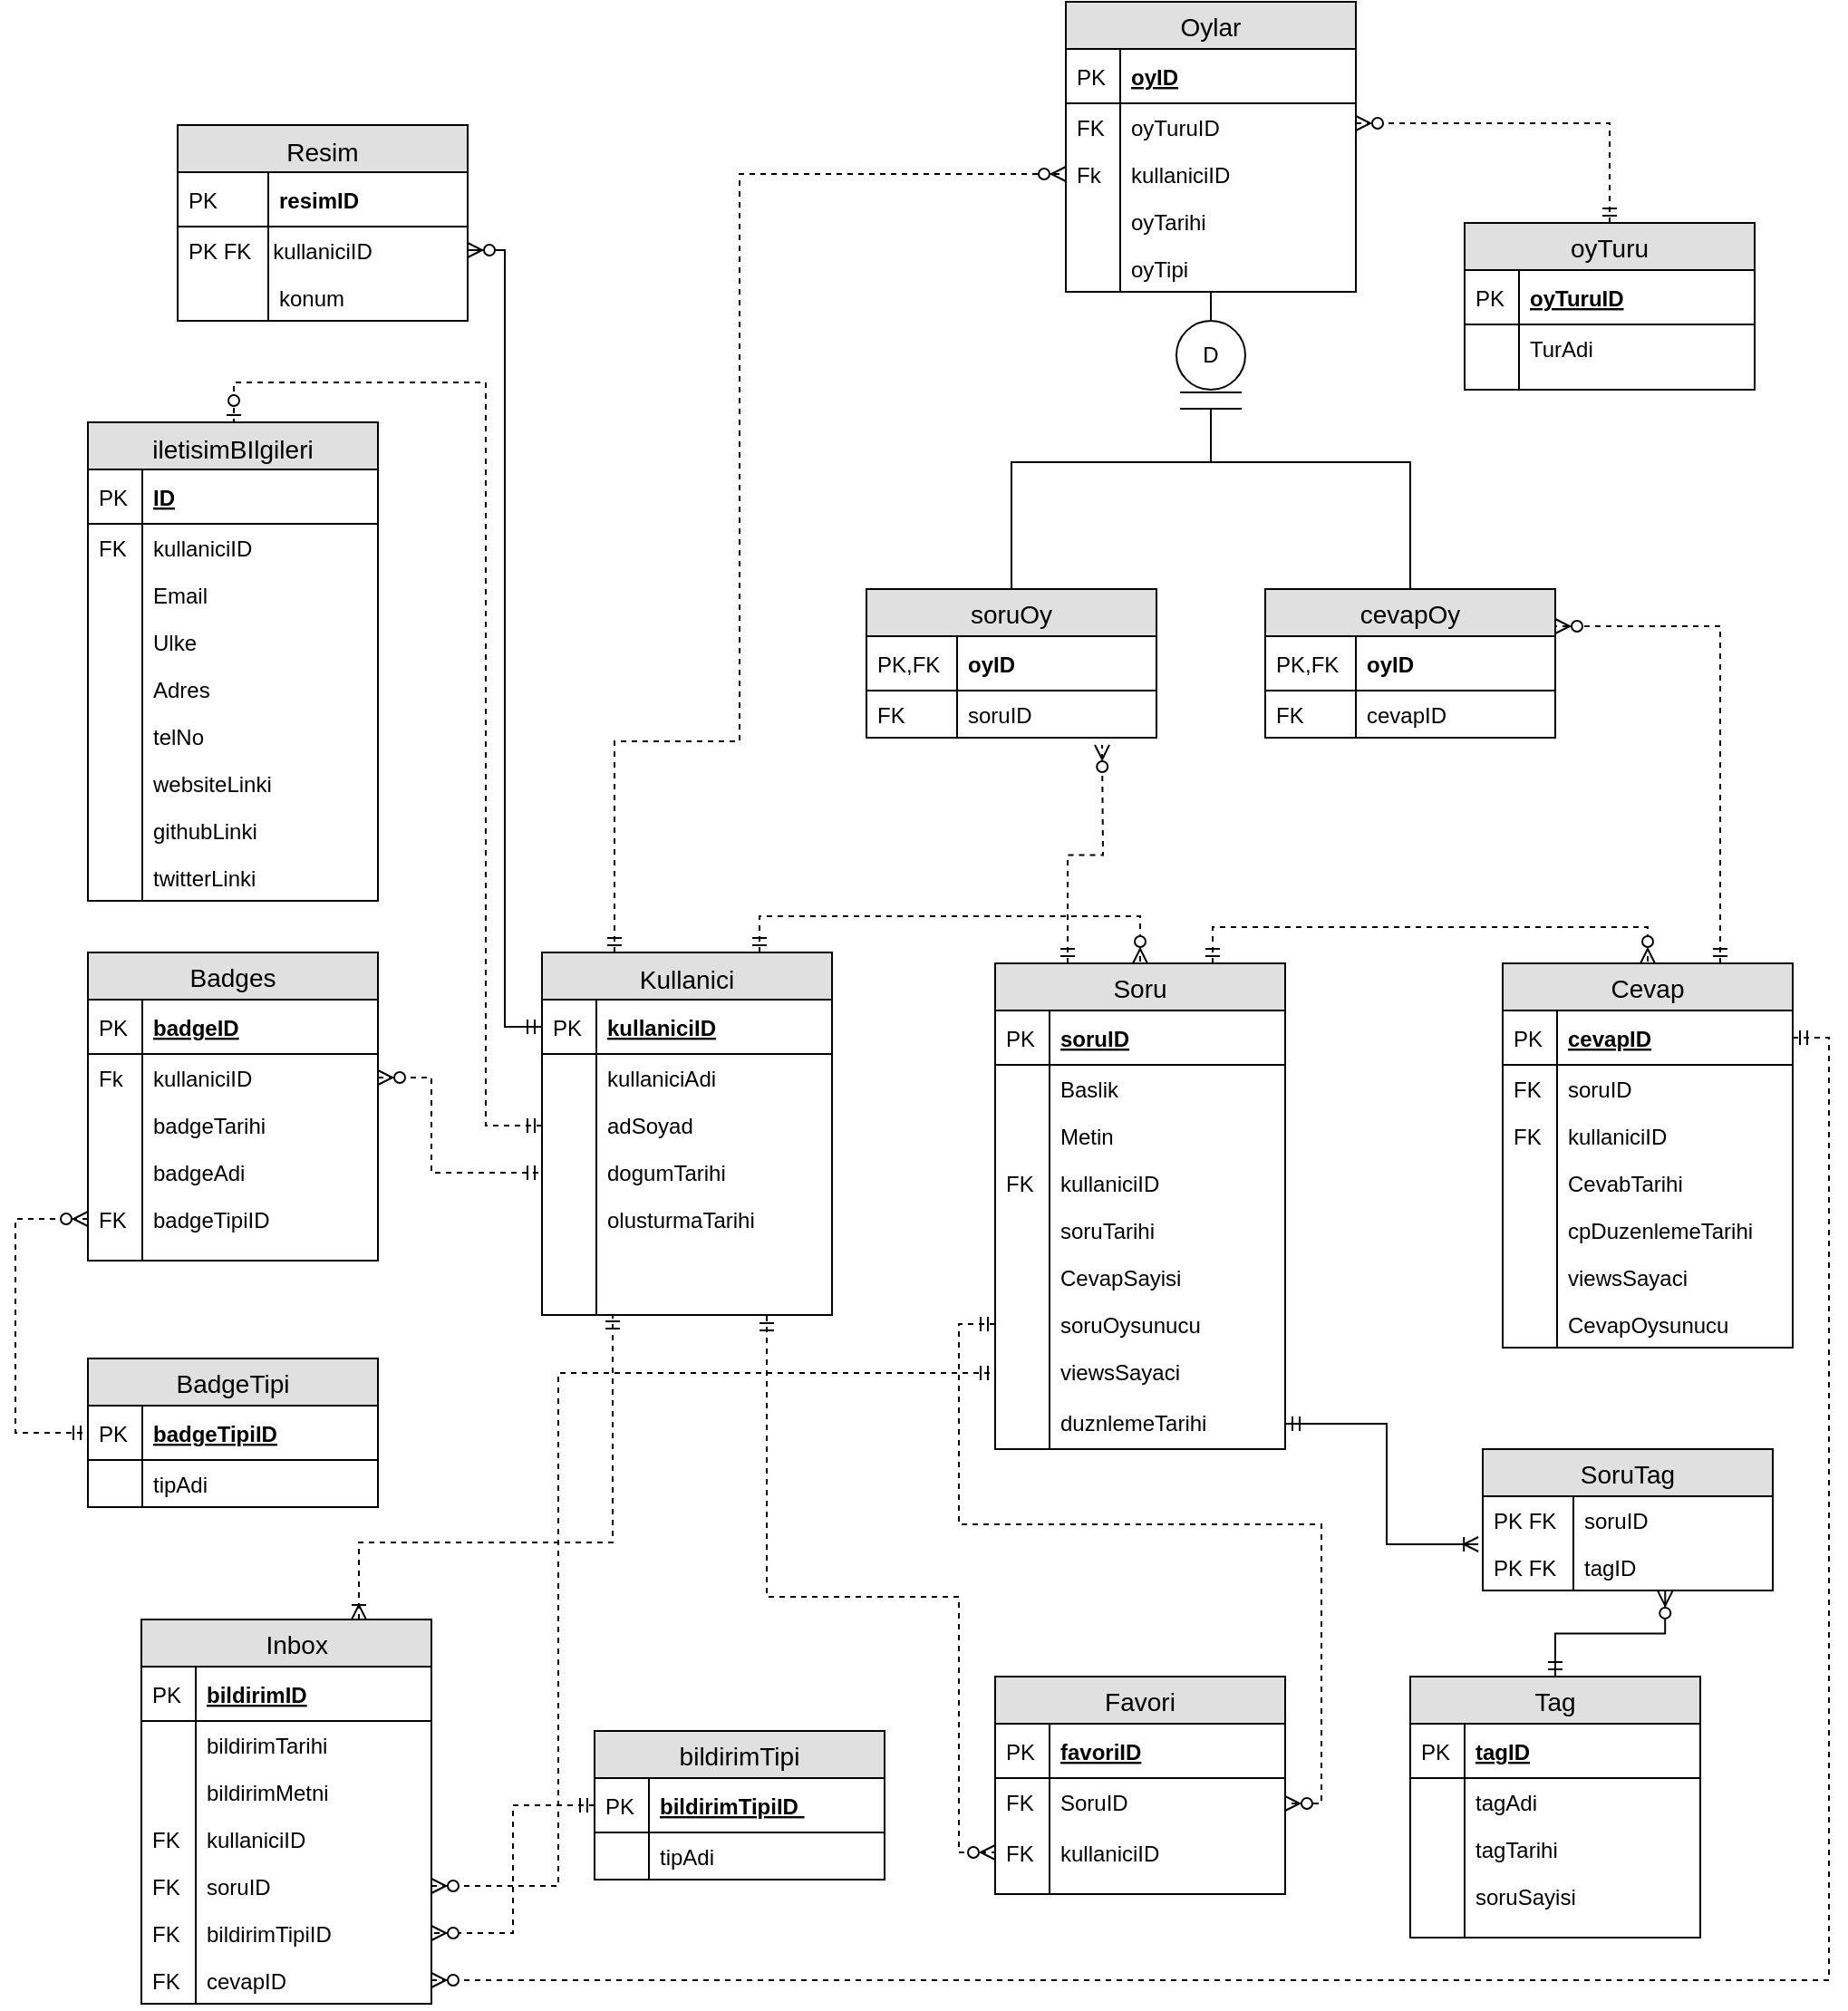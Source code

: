 <mxfile version="12.2.3" type="device" pages="1"><diagram id="wZsct4wIlDM06w2phcYu" name="Page-1"><mxGraphModel dx="2363" dy="559" grid="1" gridSize="10" guides="1" tooltips="1" connect="1" arrows="1" fold="1" page="1" pageScale="1" pageWidth="1169" pageHeight="827" math="0" shadow="0"><root><mxCell id="0"/><mxCell id="1" parent="0"/><mxCell id="y8JJaeJTiqX7_6j-_7SQ-142" style="edgeStyle=orthogonalEdgeStyle;rounded=0;orthogonalLoop=1;jettySize=auto;html=1;exitX=0.75;exitY=0;exitDx=0;exitDy=0;entryX=0.5;entryY=0;entryDx=0;entryDy=0;fontSize=14;endArrow=ERzeroToMany;endFill=1;startArrow=ERmandOne;startFill=0;dashed=1;" parent="1" source="y8JJaeJTiqX7_6j-_7SQ-2" target="y8JJaeJTiqX7_6j-_7SQ-29" edge="1"><mxGeometry relative="1" as="geometry"/></mxCell><mxCell id="y8JJaeJTiqX7_6j-_7SQ-145" style="edgeStyle=orthogonalEdgeStyle;rounded=0;orthogonalLoop=1;jettySize=auto;html=1;exitX=0.25;exitY=0;exitDx=0;exitDy=0;startArrow=ERmandOne;startFill=0;endArrow=ERzeroToMany;endFill=1;fontSize=14;dashed=1;entryX=0;entryY=0.5;entryDx=0;entryDy=0;" parent="1" source="y8JJaeJTiqX7_6j-_7SQ-2" target="BfQcz36k7Qjhx9Ba8MVN-47" edge="1"><mxGeometry relative="1" as="geometry"><mxPoint y="235" as="targetPoint"/><Array as="points"><mxPoint x="-229" y="548"/><mxPoint x="-160" y="548"/><mxPoint x="-160" y="235"/></Array></mxGeometry></mxCell><mxCell id="y8JJaeJTiqX7_6j-_7SQ-2" value="Kullanici" style="swimlane;fontStyle=0;childLayout=stackLayout;horizontal=1;startSize=26;fillColor=#e0e0e0;horizontalStack=0;resizeParent=1;resizeParentMax=0;resizeLast=0;collapsible=1;marginBottom=0;swimlaneFillColor=#ffffff;align=center;fontSize=14;verticalAlign=top;" parent="1" vertex="1"><mxGeometry x="-269" y="664.5" width="160" height="200" as="geometry"/></mxCell><mxCell id="y8JJaeJTiqX7_6j-_7SQ-3" value="kullaniciID" style="shape=partialRectangle;top=0;left=0;right=0;bottom=1;align=left;verticalAlign=middle;fillColor=none;spacingLeft=34;spacingRight=4;overflow=hidden;rotatable=0;points=[[0,0.5],[1,0.5]];portConstraint=eastwest;dropTarget=0;fontStyle=5;fontSize=12;" parent="y8JJaeJTiqX7_6j-_7SQ-2" vertex="1"><mxGeometry y="26" width="160" height="30" as="geometry"/></mxCell><mxCell id="y8JJaeJTiqX7_6j-_7SQ-4" value="PK" style="shape=partialRectangle;top=0;left=0;bottom=0;fillColor=none;align=left;verticalAlign=middle;spacingLeft=4;spacingRight=4;overflow=hidden;rotatable=0;points=[];portConstraint=eastwest;part=1;fontSize=12;" parent="y8JJaeJTiqX7_6j-_7SQ-3" vertex="1" connectable="0"><mxGeometry width="30" height="30" as="geometry"/></mxCell><mxCell id="y8JJaeJTiqX7_6j-_7SQ-5" value="kullaniciAdi" style="shape=partialRectangle;top=0;left=0;right=0;bottom=0;align=left;verticalAlign=top;fillColor=none;spacingLeft=34;spacingRight=4;overflow=hidden;rotatable=0;points=[[0,0.5],[1,0.5]];portConstraint=eastwest;dropTarget=0;fontSize=12;" parent="y8JJaeJTiqX7_6j-_7SQ-2" vertex="1"><mxGeometry y="56" width="160" height="26" as="geometry"/></mxCell><mxCell id="y8JJaeJTiqX7_6j-_7SQ-6" value="" style="shape=partialRectangle;top=0;left=0;bottom=0;fillColor=none;align=left;verticalAlign=top;spacingLeft=4;spacingRight=4;overflow=hidden;rotatable=0;points=[];portConstraint=eastwest;part=1;fontSize=12;" parent="y8JJaeJTiqX7_6j-_7SQ-5" vertex="1" connectable="0"><mxGeometry width="30" height="26" as="geometry"/></mxCell><mxCell id="y8JJaeJTiqX7_6j-_7SQ-7" value="adSoyad" style="shape=partialRectangle;top=0;left=0;right=0;bottom=0;align=left;verticalAlign=top;fillColor=none;spacingLeft=34;spacingRight=4;overflow=hidden;rotatable=0;points=[[0,0.5],[1,0.5]];portConstraint=eastwest;dropTarget=0;fontSize=12;" parent="y8JJaeJTiqX7_6j-_7SQ-2" vertex="1"><mxGeometry y="82" width="160" height="26" as="geometry"/></mxCell><mxCell id="y8JJaeJTiqX7_6j-_7SQ-8" value="" style="shape=partialRectangle;top=0;left=0;bottom=0;fillColor=none;align=left;verticalAlign=top;spacingLeft=4;spacingRight=4;overflow=hidden;rotatable=0;points=[];portConstraint=eastwest;part=1;fontSize=12;" parent="y8JJaeJTiqX7_6j-_7SQ-7" vertex="1" connectable="0"><mxGeometry width="30" height="26" as="geometry"/></mxCell><mxCell id="y8JJaeJTiqX7_6j-_7SQ-9" value="dogumTarihi" style="shape=partialRectangle;top=0;left=0;right=0;bottom=0;align=left;verticalAlign=top;fillColor=none;spacingLeft=34;spacingRight=4;overflow=hidden;rotatable=0;points=[[0,0.5],[1,0.5]];portConstraint=eastwest;dropTarget=0;fontSize=12;" parent="y8JJaeJTiqX7_6j-_7SQ-2" vertex="1"><mxGeometry y="108" width="160" height="26" as="geometry"/></mxCell><mxCell id="y8JJaeJTiqX7_6j-_7SQ-10" value="" style="shape=partialRectangle;top=0;left=0;bottom=0;fillColor=none;align=left;verticalAlign=top;spacingLeft=4;spacingRight=4;overflow=hidden;rotatable=0;points=[];portConstraint=eastwest;part=1;fontSize=12;" parent="y8JJaeJTiqX7_6j-_7SQ-9" vertex="1" connectable="0"><mxGeometry width="30" height="26" as="geometry"/></mxCell><mxCell id="y8JJaeJTiqX7_6j-_7SQ-19" value="olusturmaTarihi" style="shape=partialRectangle;top=0;left=0;right=0;bottom=0;align=left;verticalAlign=top;fillColor=none;spacingLeft=34;spacingRight=4;overflow=hidden;rotatable=0;points=[[0,0.5],[1,0.5]];portConstraint=eastwest;dropTarget=0;fontSize=12;" parent="y8JJaeJTiqX7_6j-_7SQ-2" vertex="1"><mxGeometry y="134" width="160" height="66" as="geometry"/></mxCell><mxCell id="y8JJaeJTiqX7_6j-_7SQ-20" value="" style="shape=partialRectangle;top=0;left=0;bottom=0;fillColor=none;align=left;verticalAlign=top;spacingLeft=4;spacingRight=4;overflow=hidden;rotatable=0;points=[];portConstraint=eastwest;part=1;fontSize=12;" parent="y8JJaeJTiqX7_6j-_7SQ-19" vertex="1" connectable="0"><mxGeometry width="30" height="66" as="geometry"/></mxCell><mxCell id="y8JJaeJTiqX7_6j-_7SQ-143" style="edgeStyle=orthogonalEdgeStyle;rounded=0;orthogonalLoop=1;jettySize=auto;html=1;exitX=0.75;exitY=0;exitDx=0;exitDy=0;entryX=0.5;entryY=0;entryDx=0;entryDy=0;startArrow=ERmandOne;startFill=0;endArrow=ERzeroToMany;endFill=1;fontSize=14;dashed=1;" parent="1" source="y8JJaeJTiqX7_6j-_7SQ-29" target="y8JJaeJTiqX7_6j-_7SQ-54" edge="1"><mxGeometry relative="1" as="geometry"/></mxCell><mxCell id="y8JJaeJTiqX7_6j-_7SQ-146" style="edgeStyle=orthogonalEdgeStyle;rounded=0;orthogonalLoop=1;jettySize=auto;html=1;exitX=0.25;exitY=0;exitDx=0;exitDy=0;startArrow=ERmandOne;startFill=0;endArrow=ERzeroToMany;endFill=1;fontSize=14;dashed=1;" parent="1" source="y8JJaeJTiqX7_6j-_7SQ-29" edge="1"><mxGeometry relative="1" as="geometry"><mxPoint x="40" y="550" as="targetPoint"/></mxGeometry></mxCell><mxCell id="y8JJaeJTiqX7_6j-_7SQ-29" value="Soru" style="swimlane;fontStyle=0;childLayout=stackLayout;horizontal=1;startSize=26;fillColor=#e0e0e0;horizontalStack=0;resizeParent=1;resizeParentMax=0;resizeLast=0;collapsible=1;marginBottom=0;swimlaneFillColor=#ffffff;align=center;fontSize=14;" parent="1" vertex="1"><mxGeometry x="-19" y="670.5" width="160" height="268" as="geometry"/></mxCell><mxCell id="y8JJaeJTiqX7_6j-_7SQ-30" value="soruID" style="shape=partialRectangle;top=0;left=0;right=0;bottom=1;align=left;verticalAlign=middle;fillColor=none;spacingLeft=34;spacingRight=4;overflow=hidden;rotatable=0;points=[[0,0.5],[1,0.5]];portConstraint=eastwest;dropTarget=0;fontStyle=5;fontSize=12;" parent="y8JJaeJTiqX7_6j-_7SQ-29" vertex="1"><mxGeometry y="26" width="160" height="30" as="geometry"/></mxCell><mxCell id="y8JJaeJTiqX7_6j-_7SQ-31" value="PK" style="shape=partialRectangle;top=0;left=0;bottom=0;fillColor=none;align=left;verticalAlign=middle;spacingLeft=4;spacingRight=4;overflow=hidden;rotatable=0;points=[];portConstraint=eastwest;part=1;fontSize=12;" parent="y8JJaeJTiqX7_6j-_7SQ-30" vertex="1" connectable="0"><mxGeometry width="30" height="30" as="geometry"/></mxCell><mxCell id="y8JJaeJTiqX7_6j-_7SQ-32" value="Baslik" style="shape=partialRectangle;top=0;left=0;right=0;bottom=0;align=left;verticalAlign=top;fillColor=none;spacingLeft=34;spacingRight=4;overflow=hidden;rotatable=0;points=[[0,0.5],[1,0.5]];portConstraint=eastwest;dropTarget=0;fontSize=12;" parent="y8JJaeJTiqX7_6j-_7SQ-29" vertex="1"><mxGeometry y="56" width="160" height="26" as="geometry"/></mxCell><mxCell id="y8JJaeJTiqX7_6j-_7SQ-33" value="" style="shape=partialRectangle;top=0;left=0;bottom=0;fillColor=none;align=left;verticalAlign=top;spacingLeft=4;spacingRight=4;overflow=hidden;rotatable=0;points=[];portConstraint=eastwest;part=1;fontSize=12;" parent="y8JJaeJTiqX7_6j-_7SQ-32" vertex="1" connectable="0"><mxGeometry width="30" height="26" as="geometry"/></mxCell><mxCell id="y8JJaeJTiqX7_6j-_7SQ-34" value="Metin " style="shape=partialRectangle;top=0;left=0;right=0;bottom=0;align=left;verticalAlign=top;fillColor=none;spacingLeft=34;spacingRight=4;overflow=hidden;rotatable=0;points=[[0,0.5],[1,0.5]];portConstraint=eastwest;dropTarget=0;fontSize=12;" parent="y8JJaeJTiqX7_6j-_7SQ-29" vertex="1"><mxGeometry y="82" width="160" height="26" as="geometry"/></mxCell><mxCell id="y8JJaeJTiqX7_6j-_7SQ-35" value="" style="shape=partialRectangle;top=0;left=0;bottom=0;fillColor=none;align=left;verticalAlign=top;spacingLeft=4;spacingRight=4;overflow=hidden;rotatable=0;points=[];portConstraint=eastwest;part=1;fontSize=12;" parent="y8JJaeJTiqX7_6j-_7SQ-34" vertex="1" connectable="0"><mxGeometry width="30" height="26" as="geometry"/></mxCell><mxCell id="y8JJaeJTiqX7_6j-_7SQ-36" value="kullaniciID" style="shape=partialRectangle;top=0;left=0;right=0;bottom=0;align=left;verticalAlign=top;fillColor=none;spacingLeft=34;spacingRight=4;overflow=hidden;rotatable=0;points=[[0,0.5],[1,0.5]];portConstraint=eastwest;dropTarget=0;fontSize=12;" parent="y8JJaeJTiqX7_6j-_7SQ-29" vertex="1"><mxGeometry y="108" width="160" height="26" as="geometry"/></mxCell><mxCell id="y8JJaeJTiqX7_6j-_7SQ-37" value="FK" style="shape=partialRectangle;top=0;left=0;bottom=0;fillColor=none;align=left;verticalAlign=top;spacingLeft=4;spacingRight=4;overflow=hidden;rotatable=0;points=[];portConstraint=eastwest;part=1;fontSize=12;" parent="y8JJaeJTiqX7_6j-_7SQ-36" vertex="1" connectable="0"><mxGeometry width="30" height="26" as="geometry"/></mxCell><mxCell id="y8JJaeJTiqX7_6j-_7SQ-40" value="soruTarihi" style="shape=partialRectangle;top=0;left=0;right=0;bottom=0;align=left;verticalAlign=top;fillColor=none;spacingLeft=34;spacingRight=4;overflow=hidden;rotatable=0;points=[[0,0.5],[1,0.5]];portConstraint=eastwest;dropTarget=0;fontSize=12;" parent="y8JJaeJTiqX7_6j-_7SQ-29" vertex="1"><mxGeometry y="134" width="160" height="26" as="geometry"/></mxCell><mxCell id="y8JJaeJTiqX7_6j-_7SQ-41" value="" style="shape=partialRectangle;top=0;left=0;bottom=0;fillColor=none;align=left;verticalAlign=top;spacingLeft=4;spacingRight=4;overflow=hidden;rotatable=0;points=[];portConstraint=eastwest;part=1;fontSize=12;" parent="y8JJaeJTiqX7_6j-_7SQ-40" vertex="1" connectable="0"><mxGeometry width="30" height="26" as="geometry"/></mxCell><mxCell id="y8JJaeJTiqX7_6j-_7SQ-43" value="CevapSayisi" style="shape=partialRectangle;top=0;left=0;right=0;bottom=0;align=left;verticalAlign=top;fillColor=none;spacingLeft=34;spacingRight=4;overflow=hidden;rotatable=0;points=[[0,0.5],[1,0.5]];portConstraint=eastwest;dropTarget=0;fontSize=12;" parent="y8JJaeJTiqX7_6j-_7SQ-29" vertex="1"><mxGeometry y="160" width="160" height="26" as="geometry"/></mxCell><mxCell id="y8JJaeJTiqX7_6j-_7SQ-44" value="" style="shape=partialRectangle;top=0;left=0;bottom=0;fillColor=none;align=left;verticalAlign=top;spacingLeft=4;spacingRight=4;overflow=hidden;rotatable=0;points=[];portConstraint=eastwest;part=1;fontSize=12;" parent="y8JJaeJTiqX7_6j-_7SQ-43" vertex="1" connectable="0"><mxGeometry width="30" height="26" as="geometry"/></mxCell><mxCell id="y8JJaeJTiqX7_6j-_7SQ-45" value="soruOysunucu" style="shape=partialRectangle;top=0;left=0;right=0;bottom=0;align=left;verticalAlign=top;fillColor=none;spacingLeft=34;spacingRight=4;overflow=hidden;rotatable=0;points=[[0,0.5],[1,0.5]];portConstraint=eastwest;dropTarget=0;fontSize=12;" parent="y8JJaeJTiqX7_6j-_7SQ-29" vertex="1"><mxGeometry y="186" width="160" height="26" as="geometry"/></mxCell><mxCell id="y8JJaeJTiqX7_6j-_7SQ-46" value="" style="shape=partialRectangle;top=0;left=0;bottom=0;fillColor=none;align=left;verticalAlign=top;spacingLeft=4;spacingRight=4;overflow=hidden;rotatable=0;points=[];portConstraint=eastwest;part=1;fontSize=12;" parent="y8JJaeJTiqX7_6j-_7SQ-45" vertex="1" connectable="0"><mxGeometry width="30" height="26" as="geometry"/></mxCell><mxCell id="y8JJaeJTiqX7_6j-_7SQ-38" value="viewsSayaci" style="shape=partialRectangle;top=0;left=0;right=0;bottom=0;align=left;verticalAlign=top;fillColor=none;spacingLeft=34;spacingRight=4;overflow=hidden;rotatable=0;points=[[0,0.5],[1,0.5]];portConstraint=eastwest;dropTarget=0;fontSize=12;" parent="y8JJaeJTiqX7_6j-_7SQ-29" vertex="1"><mxGeometry y="212" width="160" height="28" as="geometry"/></mxCell><mxCell id="y8JJaeJTiqX7_6j-_7SQ-39" value="" style="shape=partialRectangle;top=0;left=0;bottom=0;fillColor=none;align=left;verticalAlign=top;spacingLeft=4;spacingRight=4;overflow=hidden;rotatable=0;points=[];portConstraint=eastwest;part=1;fontSize=12;" parent="y8JJaeJTiqX7_6j-_7SQ-38" vertex="1" connectable="0"><mxGeometry width="30" height="28" as="geometry"/></mxCell><mxCell id="y8JJaeJTiqX7_6j-_7SQ-50" value="duznlemeTarihi" style="shape=partialRectangle;top=0;left=0;right=0;bottom=0;align=left;verticalAlign=top;fillColor=none;spacingLeft=34;spacingRight=4;overflow=hidden;rotatable=0;points=[[0,0.5],[1,0.5]];portConstraint=eastwest;dropTarget=0;fontSize=12;" parent="y8JJaeJTiqX7_6j-_7SQ-29" vertex="1"><mxGeometry y="240" width="160" height="28" as="geometry"/></mxCell><mxCell id="y8JJaeJTiqX7_6j-_7SQ-51" value="" style="shape=partialRectangle;top=0;left=0;bottom=0;fillColor=none;align=left;verticalAlign=top;spacingLeft=4;spacingRight=4;overflow=hidden;rotatable=0;points=[];portConstraint=eastwest;part=1;fontSize=12;" parent="y8JJaeJTiqX7_6j-_7SQ-50" vertex="1" connectable="0"><mxGeometry width="30" height="28" as="geometry"/></mxCell><mxCell id="y8JJaeJTiqX7_6j-_7SQ-147" style="edgeStyle=orthogonalEdgeStyle;rounded=0;orthogonalLoop=1;jettySize=auto;html=1;exitX=0.75;exitY=0;exitDx=0;exitDy=0;entryX=1;entryY=0.25;entryDx=0;entryDy=0;startArrow=ERmandOne;startFill=0;endArrow=ERzeroToMany;endFill=1;fontSize=14;dashed=1;" parent="1" source="y8JJaeJTiqX7_6j-_7SQ-54" target="BfQcz36k7Qjhx9Ba8MVN-53" edge="1"><mxGeometry relative="1" as="geometry"><mxPoint x="260" y="576" as="targetPoint"/></mxGeometry></mxCell><mxCell id="y8JJaeJTiqX7_6j-_7SQ-54" value="Cevap" style="swimlane;fontStyle=0;childLayout=stackLayout;horizontal=1;startSize=26;fillColor=#e0e0e0;horizontalStack=0;resizeParent=1;resizeParentMax=0;resizeLast=0;collapsible=1;marginBottom=0;swimlaneFillColor=#ffffff;align=center;fontSize=14;" parent="1" vertex="1"><mxGeometry x="261" y="670.5" width="160" height="212" as="geometry"/></mxCell><mxCell id="y8JJaeJTiqX7_6j-_7SQ-55" value="cevapID" style="shape=partialRectangle;top=0;left=0;right=0;bottom=1;align=left;verticalAlign=middle;fillColor=none;spacingLeft=34;spacingRight=4;overflow=hidden;rotatable=0;points=[[0,0.5],[1,0.5]];portConstraint=eastwest;dropTarget=0;fontStyle=5;fontSize=12;" parent="y8JJaeJTiqX7_6j-_7SQ-54" vertex="1"><mxGeometry y="26" width="160" height="30" as="geometry"/></mxCell><mxCell id="y8JJaeJTiqX7_6j-_7SQ-56" value="PK" style="shape=partialRectangle;top=0;left=0;bottom=0;fillColor=none;align=left;verticalAlign=middle;spacingLeft=4;spacingRight=4;overflow=hidden;rotatable=0;points=[];portConstraint=eastwest;part=1;fontSize=12;" parent="y8JJaeJTiqX7_6j-_7SQ-55" vertex="1" connectable="0"><mxGeometry width="30" height="30" as="geometry"/></mxCell><mxCell id="y8JJaeJTiqX7_6j-_7SQ-57" value="soruID " style="shape=partialRectangle;top=0;left=0;right=0;bottom=0;align=left;verticalAlign=top;fillColor=none;spacingLeft=34;spacingRight=4;overflow=hidden;rotatable=0;points=[[0,0.5],[1,0.5]];portConstraint=eastwest;dropTarget=0;fontSize=12;" parent="y8JJaeJTiqX7_6j-_7SQ-54" vertex="1"><mxGeometry y="56" width="160" height="26" as="geometry"/></mxCell><mxCell id="y8JJaeJTiqX7_6j-_7SQ-58" value="FK" style="shape=partialRectangle;top=0;left=0;bottom=0;fillColor=none;align=left;verticalAlign=top;spacingLeft=4;spacingRight=4;overflow=hidden;rotatable=0;points=[];portConstraint=eastwest;part=1;fontSize=12;" parent="y8JJaeJTiqX7_6j-_7SQ-57" vertex="1" connectable="0"><mxGeometry width="30" height="26" as="geometry"/></mxCell><mxCell id="y8JJaeJTiqX7_6j-_7SQ-59" value="kullaniciID" style="shape=partialRectangle;top=0;left=0;right=0;bottom=0;align=left;verticalAlign=top;fillColor=none;spacingLeft=34;spacingRight=4;overflow=hidden;rotatable=0;points=[[0,0.5],[1,0.5]];portConstraint=eastwest;dropTarget=0;fontSize=12;" parent="y8JJaeJTiqX7_6j-_7SQ-54" vertex="1"><mxGeometry y="82" width="160" height="26" as="geometry"/></mxCell><mxCell id="y8JJaeJTiqX7_6j-_7SQ-60" value="FK" style="shape=partialRectangle;top=0;left=0;bottom=0;fillColor=none;align=left;verticalAlign=top;spacingLeft=4;spacingRight=4;overflow=hidden;rotatable=0;points=[];portConstraint=eastwest;part=1;fontSize=12;" parent="y8JJaeJTiqX7_6j-_7SQ-59" vertex="1" connectable="0"><mxGeometry width="30" height="26" as="geometry"/></mxCell><mxCell id="y8JJaeJTiqX7_6j-_7SQ-61" value="CevabTarihi" style="shape=partialRectangle;top=0;left=0;right=0;bottom=0;align=left;verticalAlign=top;fillColor=none;spacingLeft=34;spacingRight=4;overflow=hidden;rotatable=0;points=[[0,0.5],[1,0.5]];portConstraint=eastwest;dropTarget=0;fontSize=12;" parent="y8JJaeJTiqX7_6j-_7SQ-54" vertex="1"><mxGeometry y="108" width="160" height="26" as="geometry"/></mxCell><mxCell id="y8JJaeJTiqX7_6j-_7SQ-62" value="" style="shape=partialRectangle;top=0;left=0;bottom=0;fillColor=none;align=left;verticalAlign=top;spacingLeft=4;spacingRight=4;overflow=hidden;rotatable=0;points=[];portConstraint=eastwest;part=1;fontSize=12;" parent="y8JJaeJTiqX7_6j-_7SQ-61" vertex="1" connectable="0"><mxGeometry width="30" height="26" as="geometry"/></mxCell><mxCell id="y8JJaeJTiqX7_6j-_7SQ-65" value="cpDuzenlemeTarihi" style="shape=partialRectangle;top=0;left=0;right=0;bottom=0;align=left;verticalAlign=top;fillColor=none;spacingLeft=34;spacingRight=4;overflow=hidden;rotatable=0;points=[[0,0.5],[1,0.5]];portConstraint=eastwest;dropTarget=0;fontSize=12;" parent="y8JJaeJTiqX7_6j-_7SQ-54" vertex="1"><mxGeometry y="134" width="160" height="26" as="geometry"/></mxCell><mxCell id="y8JJaeJTiqX7_6j-_7SQ-66" value="" style="shape=partialRectangle;top=0;left=0;bottom=0;fillColor=none;align=left;verticalAlign=top;spacingLeft=4;spacingRight=4;overflow=hidden;rotatable=0;points=[];portConstraint=eastwest;part=1;fontSize=12;" parent="y8JJaeJTiqX7_6j-_7SQ-65" vertex="1" connectable="0"><mxGeometry width="30" height="26" as="geometry"/></mxCell><mxCell id="y8JJaeJTiqX7_6j-_7SQ-67" value="viewsSayaci" style="shape=partialRectangle;top=0;left=0;right=0;bottom=0;align=left;verticalAlign=top;fillColor=none;spacingLeft=34;spacingRight=4;overflow=hidden;rotatable=0;points=[[0,0.5],[1,0.5]];portConstraint=eastwest;dropTarget=0;fontSize=12;" parent="y8JJaeJTiqX7_6j-_7SQ-54" vertex="1"><mxGeometry y="160" width="160" height="26" as="geometry"/></mxCell><mxCell id="y8JJaeJTiqX7_6j-_7SQ-68" value="" style="shape=partialRectangle;top=0;left=0;bottom=0;fillColor=none;align=left;verticalAlign=top;spacingLeft=4;spacingRight=4;overflow=hidden;rotatable=0;points=[];portConstraint=eastwest;part=1;fontSize=12;" parent="y8JJaeJTiqX7_6j-_7SQ-67" vertex="1" connectable="0"><mxGeometry width="30" height="26" as="geometry"/></mxCell><mxCell id="y8JJaeJTiqX7_6j-_7SQ-69" value="CevapOysunucu" style="shape=partialRectangle;top=0;left=0;right=0;bottom=0;align=left;verticalAlign=top;fillColor=none;spacingLeft=34;spacingRight=4;overflow=hidden;rotatable=0;points=[[0,0.5],[1,0.5]];portConstraint=eastwest;dropTarget=0;fontSize=12;" parent="y8JJaeJTiqX7_6j-_7SQ-54" vertex="1"><mxGeometry y="186" width="160" height="26" as="geometry"/></mxCell><mxCell id="y8JJaeJTiqX7_6j-_7SQ-70" value="" style="shape=partialRectangle;top=0;left=0;bottom=0;fillColor=none;align=left;verticalAlign=top;spacingLeft=4;spacingRight=4;overflow=hidden;rotatable=0;points=[];portConstraint=eastwest;part=1;fontSize=12;" parent="y8JJaeJTiqX7_6j-_7SQ-69" vertex="1" connectable="0"><mxGeometry width="30" height="26" as="geometry"/></mxCell><mxCell id="BfQcz36k7Qjhx9Ba8MVN-100" style="edgeStyle=orthogonalEdgeStyle;rounded=0;orthogonalLoop=1;jettySize=auto;html=1;startArrow=ERmandOne;startFill=0;endArrow=ERzeroToMany;endFill=1;dashed=1;exitX=0.5;exitY=0;exitDx=0;exitDy=0;" parent="1" source="y8JJaeJTiqX7_6j-_7SQ-95" edge="1"><mxGeometry relative="1" as="geometry"><mxPoint x="180" y="207" as="targetPoint"/><mxPoint x="310" y="207" as="sourcePoint"/><Array as="points"><mxPoint x="320" y="207"/></Array></mxGeometry></mxCell><mxCell id="y8JJaeJTiqX7_6j-_7SQ-95" value="oyTuru" style="swimlane;fontStyle=0;childLayout=stackLayout;horizontal=1;startSize=26;fillColor=#e0e0e0;horizontalStack=0;resizeParent=1;resizeParentMax=0;resizeLast=0;collapsible=1;marginBottom=0;swimlaneFillColor=#ffffff;align=center;fontSize=14;" parent="1" vertex="1"><mxGeometry x="240" y="262" width="160" height="92" as="geometry"/></mxCell><mxCell id="y8JJaeJTiqX7_6j-_7SQ-96" value="oyTuruID" style="shape=partialRectangle;top=0;left=0;right=0;bottom=1;align=left;verticalAlign=middle;fillColor=none;spacingLeft=34;spacingRight=4;overflow=hidden;rotatable=0;points=[[0,0.5],[1,0.5]];portConstraint=eastwest;dropTarget=0;fontStyle=5;fontSize=12;" parent="y8JJaeJTiqX7_6j-_7SQ-95" vertex="1"><mxGeometry y="26" width="160" height="30" as="geometry"/></mxCell><mxCell id="y8JJaeJTiqX7_6j-_7SQ-97" value="PK" style="shape=partialRectangle;top=0;left=0;bottom=0;fillColor=none;align=left;verticalAlign=middle;spacingLeft=4;spacingRight=4;overflow=hidden;rotatable=0;points=[];portConstraint=eastwest;part=1;fontSize=12;" parent="y8JJaeJTiqX7_6j-_7SQ-96" vertex="1" connectable="0"><mxGeometry width="30" height="30" as="geometry"/></mxCell><mxCell id="y8JJaeJTiqX7_6j-_7SQ-98" value="TurAdi" style="shape=partialRectangle;top=0;left=0;right=0;bottom=0;align=left;verticalAlign=top;fillColor=none;spacingLeft=34;spacingRight=4;overflow=hidden;rotatable=0;points=[[0,0.5],[1,0.5]];portConstraint=eastwest;dropTarget=0;fontSize=12;" parent="y8JJaeJTiqX7_6j-_7SQ-95" vertex="1"><mxGeometry y="56" width="160" height="26" as="geometry"/></mxCell><mxCell id="y8JJaeJTiqX7_6j-_7SQ-99" value="" style="shape=partialRectangle;top=0;left=0;bottom=0;fillColor=none;align=left;verticalAlign=top;spacingLeft=4;spacingRight=4;overflow=hidden;rotatable=0;points=[];portConstraint=eastwest;part=1;fontSize=12;" parent="y8JJaeJTiqX7_6j-_7SQ-98" vertex="1" connectable="0"><mxGeometry width="30" height="26" as="geometry"/></mxCell><mxCell id="y8JJaeJTiqX7_6j-_7SQ-104" value="" style="shape=partialRectangle;top=0;left=0;right=0;bottom=0;align=left;verticalAlign=top;fillColor=none;spacingLeft=34;spacingRight=4;overflow=hidden;rotatable=0;points=[[0,0.5],[1,0.5]];portConstraint=eastwest;dropTarget=0;fontSize=12;" parent="y8JJaeJTiqX7_6j-_7SQ-95" vertex="1"><mxGeometry y="82" width="160" height="10" as="geometry"/></mxCell><mxCell id="y8JJaeJTiqX7_6j-_7SQ-105" value="" style="shape=partialRectangle;top=0;left=0;bottom=0;fillColor=none;align=left;verticalAlign=top;spacingLeft=4;spacingRight=4;overflow=hidden;rotatable=0;points=[];portConstraint=eastwest;part=1;fontSize=12;" parent="y8JJaeJTiqX7_6j-_7SQ-104" vertex="1" connectable="0"><mxGeometry width="30" height="10" as="geometry"/></mxCell><mxCell id="y8JJaeJTiqX7_6j-_7SQ-156" style="edgeStyle=orthogonalEdgeStyle;rounded=0;orthogonalLoop=1;jettySize=auto;html=1;exitX=0.5;exitY=0;exitDx=0;exitDy=0;entryX=0.629;entryY=1.017;entryDx=0;entryDy=0;entryPerimeter=0;startArrow=ERmandOne;startFill=0;endArrow=ERzeroToMany;endFill=1;fontSize=14;" parent="1" source="y8JJaeJTiqX7_6j-_7SQ-106" target="y8JJaeJTiqX7_6j-_7SQ-122" edge="1"><mxGeometry relative="1" as="geometry"><mxPoint x="350.2" y="1026.8" as="targetPoint"/></mxGeometry></mxCell><mxCell id="y8JJaeJTiqX7_6j-_7SQ-106" value="Tag" style="swimlane;fontStyle=0;childLayout=stackLayout;horizontal=1;startSize=26;fillColor=#e0e0e0;horizontalStack=0;resizeParent=1;resizeParentMax=0;resizeLast=0;collapsible=1;marginBottom=0;swimlaneFillColor=#ffffff;align=center;fontSize=14;" parent="1" vertex="1"><mxGeometry x="210" y="1064" width="160" height="144" as="geometry"/></mxCell><mxCell id="y8JJaeJTiqX7_6j-_7SQ-107" value="tagID" style="shape=partialRectangle;top=0;left=0;right=0;bottom=1;align=left;verticalAlign=middle;fillColor=none;spacingLeft=34;spacingRight=4;overflow=hidden;rotatable=0;points=[[0,0.5],[1,0.5]];portConstraint=eastwest;dropTarget=0;fontStyle=5;fontSize=12;" parent="y8JJaeJTiqX7_6j-_7SQ-106" vertex="1"><mxGeometry y="26" width="160" height="30" as="geometry"/></mxCell><mxCell id="y8JJaeJTiqX7_6j-_7SQ-108" value="PK" style="shape=partialRectangle;top=0;left=0;bottom=0;fillColor=none;align=left;verticalAlign=middle;spacingLeft=4;spacingRight=4;overflow=hidden;rotatable=0;points=[];portConstraint=eastwest;part=1;fontSize=12;" parent="y8JJaeJTiqX7_6j-_7SQ-107" vertex="1" connectable="0"><mxGeometry width="30" height="30" as="geometry"/></mxCell><mxCell id="y8JJaeJTiqX7_6j-_7SQ-109" value="tagAdi" style="shape=partialRectangle;top=0;left=0;right=0;bottom=0;align=left;verticalAlign=top;fillColor=none;spacingLeft=34;spacingRight=4;overflow=hidden;rotatable=0;points=[[0,0.5],[1,0.5]];portConstraint=eastwest;dropTarget=0;fontSize=12;" parent="y8JJaeJTiqX7_6j-_7SQ-106" vertex="1"><mxGeometry y="56" width="160" height="26" as="geometry"/></mxCell><mxCell id="y8JJaeJTiqX7_6j-_7SQ-110" value="" style="shape=partialRectangle;top=0;left=0;bottom=0;fillColor=none;align=left;verticalAlign=top;spacingLeft=4;spacingRight=4;overflow=hidden;rotatable=0;points=[];portConstraint=eastwest;part=1;fontSize=12;" parent="y8JJaeJTiqX7_6j-_7SQ-109" vertex="1" connectable="0"><mxGeometry width="30" height="26" as="geometry"/></mxCell><mxCell id="y8JJaeJTiqX7_6j-_7SQ-111" value="tagTarihi" style="shape=partialRectangle;top=0;left=0;right=0;bottom=0;align=left;verticalAlign=top;fillColor=none;spacingLeft=34;spacingRight=4;overflow=hidden;rotatable=0;points=[[0,0.5],[1,0.5]];portConstraint=eastwest;dropTarget=0;fontSize=12;" parent="y8JJaeJTiqX7_6j-_7SQ-106" vertex="1"><mxGeometry y="82" width="160" height="26" as="geometry"/></mxCell><mxCell id="y8JJaeJTiqX7_6j-_7SQ-112" value="" style="shape=partialRectangle;top=0;left=0;bottom=0;fillColor=none;align=left;verticalAlign=top;spacingLeft=4;spacingRight=4;overflow=hidden;rotatable=0;points=[];portConstraint=eastwest;part=1;fontSize=12;" parent="y8JJaeJTiqX7_6j-_7SQ-111" vertex="1" connectable="0"><mxGeometry width="30" height="26" as="geometry"/></mxCell><mxCell id="y8JJaeJTiqX7_6j-_7SQ-113" value="soruSayisi" style="shape=partialRectangle;top=0;left=0;right=0;bottom=0;align=left;verticalAlign=top;fillColor=none;spacingLeft=34;spacingRight=4;overflow=hidden;rotatable=0;points=[[0,0.5],[1,0.5]];portConstraint=eastwest;dropTarget=0;fontSize=12;" parent="y8JJaeJTiqX7_6j-_7SQ-106" vertex="1"><mxGeometry y="108" width="160" height="26" as="geometry"/></mxCell><mxCell id="y8JJaeJTiqX7_6j-_7SQ-114" value="" style="shape=partialRectangle;top=0;left=0;bottom=0;fillColor=none;align=left;verticalAlign=top;spacingLeft=4;spacingRight=4;overflow=hidden;rotatable=0;points=[];portConstraint=eastwest;part=1;fontSize=12;" parent="y8JJaeJTiqX7_6j-_7SQ-113" vertex="1" connectable="0"><mxGeometry width="30" height="26" as="geometry"/></mxCell><mxCell id="y8JJaeJTiqX7_6j-_7SQ-115" value="" style="shape=partialRectangle;top=0;left=0;right=0;bottom=0;align=left;verticalAlign=top;fillColor=none;spacingLeft=34;spacingRight=4;overflow=hidden;rotatable=0;points=[[0,0.5],[1,0.5]];portConstraint=eastwest;dropTarget=0;fontSize=12;" parent="y8JJaeJTiqX7_6j-_7SQ-106" vertex="1"><mxGeometry y="134" width="160" height="10" as="geometry"/></mxCell><mxCell id="y8JJaeJTiqX7_6j-_7SQ-116" value="" style="shape=partialRectangle;top=0;left=0;bottom=0;fillColor=none;align=left;verticalAlign=top;spacingLeft=4;spacingRight=4;overflow=hidden;rotatable=0;points=[];portConstraint=eastwest;part=1;fontSize=12;" parent="y8JJaeJTiqX7_6j-_7SQ-115" vertex="1" connectable="0"><mxGeometry width="30" height="10" as="geometry"/></mxCell><mxCell id="y8JJaeJTiqX7_6j-_7SQ-117" value="SoruTag" style="swimlane;fontStyle=0;childLayout=stackLayout;horizontal=1;startSize=26;fillColor=#e0e0e0;horizontalStack=0;resizeParent=1;resizeParentMax=0;resizeLast=0;collapsible=1;marginBottom=0;swimlaneFillColor=#ffffff;align=center;fontSize=14;" parent="1" vertex="1"><mxGeometry x="250" y="938.5" width="160" height="78" as="geometry"/></mxCell><mxCell id="y8JJaeJTiqX7_6j-_7SQ-120" value="      soruID" style="shape=partialRectangle;top=0;left=0;right=0;bottom=0;align=left;verticalAlign=top;fillColor=none;spacingLeft=34;spacingRight=4;overflow=hidden;rotatable=0;points=[[0,0.5],[1,0.5]];portConstraint=eastwest;dropTarget=0;fontSize=12;" parent="y8JJaeJTiqX7_6j-_7SQ-117" vertex="1"><mxGeometry y="26" width="160" height="26" as="geometry"/></mxCell><mxCell id="y8JJaeJTiqX7_6j-_7SQ-121" value="PK FK" style="shape=partialRectangle;top=0;left=0;bottom=0;fillColor=none;align=left;verticalAlign=top;spacingLeft=4;spacingRight=4;overflow=hidden;rotatable=0;points=[];portConstraint=eastwest;part=1;fontSize=12;" parent="y8JJaeJTiqX7_6j-_7SQ-120" vertex="1" connectable="0"><mxGeometry width="50" height="26" as="geometry"/></mxCell><mxCell id="y8JJaeJTiqX7_6j-_7SQ-122" value="      tagID " style="shape=partialRectangle;top=0;left=0;right=0;bottom=0;align=left;verticalAlign=top;fillColor=none;spacingLeft=34;spacingRight=4;overflow=hidden;rotatable=0;points=[[0,0.5],[1,0.5]];portConstraint=eastwest;dropTarget=0;fontSize=12;" parent="y8JJaeJTiqX7_6j-_7SQ-117" vertex="1"><mxGeometry y="52" width="160" height="26" as="geometry"/></mxCell><mxCell id="y8JJaeJTiqX7_6j-_7SQ-123" value="PK FK" style="shape=partialRectangle;top=0;left=0;bottom=0;fillColor=none;align=left;verticalAlign=top;spacingLeft=4;spacingRight=4;overflow=hidden;rotatable=0;points=[];portConstraint=eastwest;part=1;fontSize=12;" parent="y8JJaeJTiqX7_6j-_7SQ-122" vertex="1" connectable="0"><mxGeometry width="50" height="26" as="geometry"/></mxCell><mxCell id="y8JJaeJTiqX7_6j-_7SQ-128" value="Favori" style="swimlane;fontStyle=0;childLayout=stackLayout;horizontal=1;startSize=26;fillColor=#e0e0e0;horizontalStack=0;resizeParent=1;resizeParentMax=0;resizeLast=0;collapsible=1;marginBottom=0;swimlaneFillColor=#ffffff;align=center;fontSize=14;" parent="1" vertex="1"><mxGeometry x="-19" y="1064" width="160" height="120" as="geometry"/></mxCell><mxCell id="y8JJaeJTiqX7_6j-_7SQ-129" value="favoriID" style="shape=partialRectangle;top=0;left=0;right=0;bottom=1;align=left;verticalAlign=middle;fillColor=none;spacingLeft=34;spacingRight=4;overflow=hidden;rotatable=0;points=[[0,0.5],[1,0.5]];portConstraint=eastwest;dropTarget=0;fontStyle=5;fontSize=12;" parent="y8JJaeJTiqX7_6j-_7SQ-128" vertex="1"><mxGeometry y="26" width="160" height="30" as="geometry"/></mxCell><mxCell id="y8JJaeJTiqX7_6j-_7SQ-130" value="PK" style="shape=partialRectangle;top=0;left=0;bottom=0;fillColor=none;align=left;verticalAlign=middle;spacingLeft=4;spacingRight=4;overflow=hidden;rotatable=0;points=[];portConstraint=eastwest;part=1;fontSize=12;" parent="y8JJaeJTiqX7_6j-_7SQ-129" vertex="1" connectable="0"><mxGeometry width="30" height="30" as="geometry"/></mxCell><mxCell id="y8JJaeJTiqX7_6j-_7SQ-133" value="SoruID" style="shape=partialRectangle;top=0;left=0;right=0;bottom=0;align=left;verticalAlign=top;fillColor=none;spacingLeft=34;spacingRight=4;overflow=hidden;rotatable=0;points=[[0,0.5],[1,0.5]];portConstraint=eastwest;dropTarget=0;fontSize=12;" parent="y8JJaeJTiqX7_6j-_7SQ-128" vertex="1"><mxGeometry y="56" width="160" height="28" as="geometry"/></mxCell><mxCell id="y8JJaeJTiqX7_6j-_7SQ-134" value="FK" style="shape=partialRectangle;top=0;left=0;bottom=0;fillColor=none;align=left;verticalAlign=top;spacingLeft=4;spacingRight=4;overflow=hidden;rotatable=0;points=[];portConstraint=eastwest;part=1;fontSize=12;" parent="y8JJaeJTiqX7_6j-_7SQ-133" vertex="1" connectable="0"><mxGeometry width="30" height="28" as="geometry"/></mxCell><mxCell id="y8JJaeJTiqX7_6j-_7SQ-135" value="kullaniciID" style="shape=partialRectangle;top=0;left=0;right=0;bottom=0;align=left;verticalAlign=top;fillColor=none;spacingLeft=34;spacingRight=4;overflow=hidden;rotatable=0;points=[[0,0.5],[1,0.5]];portConstraint=eastwest;dropTarget=0;fontSize=12;" parent="y8JJaeJTiqX7_6j-_7SQ-128" vertex="1"><mxGeometry y="84" width="160" height="26" as="geometry"/></mxCell><mxCell id="y8JJaeJTiqX7_6j-_7SQ-136" value="FK" style="shape=partialRectangle;top=0;left=0;bottom=0;fillColor=none;align=left;verticalAlign=top;spacingLeft=4;spacingRight=4;overflow=hidden;rotatable=0;points=[];portConstraint=eastwest;part=1;fontSize=12;" parent="y8JJaeJTiqX7_6j-_7SQ-135" vertex="1" connectable="0"><mxGeometry width="30" height="26" as="geometry"/></mxCell><mxCell id="y8JJaeJTiqX7_6j-_7SQ-137" value="" style="shape=partialRectangle;top=0;left=0;right=0;bottom=0;align=left;verticalAlign=top;fillColor=none;spacingLeft=34;spacingRight=4;overflow=hidden;rotatable=0;points=[[0,0.5],[1,0.5]];portConstraint=eastwest;dropTarget=0;fontSize=12;" parent="y8JJaeJTiqX7_6j-_7SQ-128" vertex="1"><mxGeometry y="110" width="160" height="10" as="geometry"/></mxCell><mxCell id="y8JJaeJTiqX7_6j-_7SQ-138" value="" style="shape=partialRectangle;top=0;left=0;bottom=0;fillColor=none;align=left;verticalAlign=top;spacingLeft=4;spacingRight=4;overflow=hidden;rotatable=0;points=[];portConstraint=eastwest;part=1;fontSize=12;" parent="y8JJaeJTiqX7_6j-_7SQ-137" vertex="1" connectable="0"><mxGeometry width="30" height="10" as="geometry"/></mxCell><mxCell id="y8JJaeJTiqX7_6j-_7SQ-152" style="edgeStyle=orthogonalEdgeStyle;rounded=0;orthogonalLoop=1;jettySize=auto;html=1;exitX=1;exitY=0.5;exitDx=0;exitDy=0;startArrow=ERmandOne;startFill=0;endArrow=ERoneToMany;endFill=0;fontSize=14;entryX=-0.015;entryY=1.019;entryDx=0;entryDy=0;entryPerimeter=0;" parent="1" source="y8JJaeJTiqX7_6j-_7SQ-50" target="y8JJaeJTiqX7_6j-_7SQ-120" edge="1"><mxGeometry relative="1" as="geometry"><mxPoint x="221" y="988" as="targetPoint"/><Array as="points"><mxPoint x="197" y="924"/><mxPoint x="197" y="991"/></Array></mxGeometry></mxCell><mxCell id="y8JJaeJTiqX7_6j-_7SQ-158" style="edgeStyle=orthogonalEdgeStyle;rounded=0;orthogonalLoop=1;jettySize=auto;html=1;exitX=0.777;exitY=1.076;exitDx=0;exitDy=0;entryX=0;entryY=0.5;entryDx=0;entryDy=0;startArrow=ERmandOne;startFill=0;endArrow=ERzeroToMany;endFill=1;fontSize=14;dashed=1;exitPerimeter=0;" parent="1" target="y8JJaeJTiqX7_6j-_7SQ-135" edge="1"><mxGeometry relative="1" as="geometry"><Array as="points"><mxPoint x="-145" y="1020"/><mxPoint x="-39" y="1020"/><mxPoint x="-39" y="1161"/></Array><mxPoint x="-145" y="865" as="sourcePoint"/></mxGeometry></mxCell><mxCell id="y8JJaeJTiqX7_6j-_7SQ-159" value="Badges" style="swimlane;fontStyle=0;childLayout=stackLayout;horizontal=1;startSize=26;fillColor=#e0e0e0;horizontalStack=0;resizeParent=1;resizeParentMax=0;resizeLast=0;collapsible=1;marginBottom=0;swimlaneFillColor=#ffffff;align=center;fontSize=14;" parent="1" vertex="1"><mxGeometry x="-519.5" y="664.5" width="160" height="170" as="geometry"/></mxCell><mxCell id="y8JJaeJTiqX7_6j-_7SQ-160" value="badgeID" style="shape=partialRectangle;top=0;left=0;right=0;bottom=1;align=left;verticalAlign=middle;fillColor=none;spacingLeft=34;spacingRight=4;overflow=hidden;rotatable=0;points=[[0,0.5],[1,0.5]];portConstraint=eastwest;dropTarget=0;fontStyle=5;fontSize=12;" parent="y8JJaeJTiqX7_6j-_7SQ-159" vertex="1"><mxGeometry y="26" width="160" height="30" as="geometry"/></mxCell><mxCell id="y8JJaeJTiqX7_6j-_7SQ-161" value="PK" style="shape=partialRectangle;top=0;left=0;bottom=0;fillColor=none;align=left;verticalAlign=middle;spacingLeft=4;spacingRight=4;overflow=hidden;rotatable=0;points=[];portConstraint=eastwest;part=1;fontSize=12;" parent="y8JJaeJTiqX7_6j-_7SQ-160" vertex="1" connectable="0"><mxGeometry width="30" height="30" as="geometry"/></mxCell><mxCell id="y8JJaeJTiqX7_6j-_7SQ-162" value="kullaniciID" style="shape=partialRectangle;top=0;left=0;right=0;bottom=0;align=left;verticalAlign=top;fillColor=none;spacingLeft=34;spacingRight=4;overflow=hidden;rotatable=0;points=[[0,0.5],[1,0.5]];portConstraint=eastwest;dropTarget=0;fontSize=12;" parent="y8JJaeJTiqX7_6j-_7SQ-159" vertex="1"><mxGeometry y="56" width="160" height="26" as="geometry"/></mxCell><mxCell id="y8JJaeJTiqX7_6j-_7SQ-163" value="Fk" style="shape=partialRectangle;top=0;left=0;bottom=0;fillColor=none;align=left;verticalAlign=top;spacingLeft=4;spacingRight=4;overflow=hidden;rotatable=0;points=[];portConstraint=eastwest;part=1;fontSize=12;" parent="y8JJaeJTiqX7_6j-_7SQ-162" vertex="1" connectable="0"><mxGeometry width="30" height="26" as="geometry"/></mxCell><mxCell id="y8JJaeJTiqX7_6j-_7SQ-164" value="badgeTarihi" style="shape=partialRectangle;top=0;left=0;right=0;bottom=0;align=left;verticalAlign=top;fillColor=none;spacingLeft=34;spacingRight=4;overflow=hidden;rotatable=0;points=[[0,0.5],[1,0.5]];portConstraint=eastwest;dropTarget=0;fontSize=12;" parent="y8JJaeJTiqX7_6j-_7SQ-159" vertex="1"><mxGeometry y="82" width="160" height="26" as="geometry"/></mxCell><mxCell id="y8JJaeJTiqX7_6j-_7SQ-165" value="" style="shape=partialRectangle;top=0;left=0;bottom=0;fillColor=none;align=left;verticalAlign=top;spacingLeft=4;spacingRight=4;overflow=hidden;rotatable=0;points=[];portConstraint=eastwest;part=1;fontSize=12;" parent="y8JJaeJTiqX7_6j-_7SQ-164" vertex="1" connectable="0"><mxGeometry width="30" height="26" as="geometry"/></mxCell><mxCell id="y8JJaeJTiqX7_6j-_7SQ-172" value="badgeAdi" style="shape=partialRectangle;top=0;left=0;right=0;bottom=0;align=left;verticalAlign=top;fillColor=none;spacingLeft=34;spacingRight=4;overflow=hidden;rotatable=0;points=[[0,0.5],[1,0.5]];portConstraint=eastwest;dropTarget=0;fontSize=12;" parent="y8JJaeJTiqX7_6j-_7SQ-159" vertex="1"><mxGeometry y="108" width="160" height="26" as="geometry"/></mxCell><mxCell id="y8JJaeJTiqX7_6j-_7SQ-173" value="" style="shape=partialRectangle;top=0;left=0;bottom=0;fillColor=none;align=left;verticalAlign=top;spacingLeft=4;spacingRight=4;overflow=hidden;rotatable=0;points=[];portConstraint=eastwest;part=1;fontSize=12;" parent="y8JJaeJTiqX7_6j-_7SQ-172" vertex="1" connectable="0"><mxGeometry width="30" height="26" as="geometry"/></mxCell><mxCell id="y8JJaeJTiqX7_6j-_7SQ-166" value="badgeTipiID" style="shape=partialRectangle;top=0;left=0;right=0;bottom=0;align=left;verticalAlign=top;fillColor=none;spacingLeft=34;spacingRight=4;overflow=hidden;rotatable=0;points=[[0,0.5],[1,0.5]];portConstraint=eastwest;dropTarget=0;fontSize=12;" parent="y8JJaeJTiqX7_6j-_7SQ-159" vertex="1"><mxGeometry y="134" width="160" height="26" as="geometry"/></mxCell><mxCell id="y8JJaeJTiqX7_6j-_7SQ-167" value="FK" style="shape=partialRectangle;top=0;left=0;bottom=0;fillColor=none;align=left;verticalAlign=top;spacingLeft=4;spacingRight=4;overflow=hidden;rotatable=0;points=[];portConstraint=eastwest;part=1;fontSize=12;" parent="y8JJaeJTiqX7_6j-_7SQ-166" vertex="1" connectable="0"><mxGeometry width="30" height="26" as="geometry"/></mxCell><mxCell id="y8JJaeJTiqX7_6j-_7SQ-168" value="" style="shape=partialRectangle;top=0;left=0;right=0;bottom=0;align=left;verticalAlign=top;fillColor=none;spacingLeft=34;spacingRight=4;overflow=hidden;rotatable=0;points=[[0,0.5],[1,0.5]];portConstraint=eastwest;dropTarget=0;fontSize=12;" parent="y8JJaeJTiqX7_6j-_7SQ-159" vertex="1"><mxGeometry y="160" width="160" height="10" as="geometry"/></mxCell><mxCell id="y8JJaeJTiqX7_6j-_7SQ-169" value="" style="shape=partialRectangle;top=0;left=0;bottom=0;fillColor=none;align=left;verticalAlign=top;spacingLeft=4;spacingRight=4;overflow=hidden;rotatable=0;points=[];portConstraint=eastwest;part=1;fontSize=12;" parent="y8JJaeJTiqX7_6j-_7SQ-168" vertex="1" connectable="0"><mxGeometry width="30" height="10" as="geometry"/></mxCell><mxCell id="y8JJaeJTiqX7_6j-_7SQ-174" value="BadgeTipi" style="swimlane;fontStyle=0;childLayout=stackLayout;horizontal=1;startSize=26;fillColor=#e0e0e0;horizontalStack=0;resizeParent=1;resizeParentMax=0;resizeLast=0;collapsible=1;marginBottom=0;swimlaneFillColor=#ffffff;align=center;fontSize=14;" parent="1" vertex="1"><mxGeometry x="-519.5" y="888.5" width="160" height="82" as="geometry"/></mxCell><mxCell id="y8JJaeJTiqX7_6j-_7SQ-175" value="badgeTipiID" style="shape=partialRectangle;top=0;left=0;right=0;bottom=1;align=left;verticalAlign=middle;fillColor=none;spacingLeft=34;spacingRight=4;overflow=hidden;rotatable=0;points=[[0,0.5],[1,0.5]];portConstraint=eastwest;dropTarget=0;fontStyle=5;fontSize=12;" parent="y8JJaeJTiqX7_6j-_7SQ-174" vertex="1"><mxGeometry y="26" width="160" height="30" as="geometry"/></mxCell><mxCell id="y8JJaeJTiqX7_6j-_7SQ-176" value="PK" style="shape=partialRectangle;top=0;left=0;bottom=0;fillColor=none;align=left;verticalAlign=middle;spacingLeft=4;spacingRight=4;overflow=hidden;rotatable=0;points=[];portConstraint=eastwest;part=1;fontSize=12;" parent="y8JJaeJTiqX7_6j-_7SQ-175" vertex="1" connectable="0"><mxGeometry width="30" height="30" as="geometry"/></mxCell><mxCell id="y8JJaeJTiqX7_6j-_7SQ-177" value="tipAdi" style="shape=partialRectangle;top=0;left=0;right=0;bottom=0;align=left;verticalAlign=top;fillColor=none;spacingLeft=34;spacingRight=4;overflow=hidden;rotatable=0;points=[[0,0.5],[1,0.5]];portConstraint=eastwest;dropTarget=0;fontSize=12;" parent="y8JJaeJTiqX7_6j-_7SQ-174" vertex="1"><mxGeometry y="56" width="160" height="26" as="geometry"/></mxCell><mxCell id="y8JJaeJTiqX7_6j-_7SQ-178" value="" style="shape=partialRectangle;top=0;left=0;bottom=0;fillColor=none;align=left;verticalAlign=top;spacingLeft=4;spacingRight=4;overflow=hidden;rotatable=0;points=[];portConstraint=eastwest;part=1;fontSize=12;" parent="y8JJaeJTiqX7_6j-_7SQ-177" vertex="1" connectable="0"><mxGeometry width="30" height="26" as="geometry"/></mxCell><mxCell id="y8JJaeJTiqX7_6j-_7SQ-185" style="edgeStyle=orthogonalEdgeStyle;rounded=0;orthogonalLoop=1;jettySize=auto;html=1;exitX=0;exitY=0.5;exitDx=0;exitDy=0;entryX=0;entryY=0.5;entryDx=0;entryDy=0;startArrow=ERzeroToMany;startFill=1;endArrow=ERmandOne;endFill=0;fontSize=14;dashed=1;" parent="1" source="y8JJaeJTiqX7_6j-_7SQ-166" target="y8JJaeJTiqX7_6j-_7SQ-175" edge="1"><mxGeometry relative="1" as="geometry"><Array as="points"><mxPoint x="-559.5" y="811.5"/><mxPoint x="-559.5" y="929.5"/></Array></mxGeometry></mxCell><mxCell id="y8JJaeJTiqX7_6j-_7SQ-188" style="edgeStyle=orthogonalEdgeStyle;rounded=0;orthogonalLoop=1;jettySize=auto;html=1;exitX=1;exitY=0.5;exitDx=0;exitDy=0;dashed=1;startArrow=ERzeroToMany;startFill=1;endArrow=ERmandOne;endFill=0;fontSize=14;" parent="1" source="y8JJaeJTiqX7_6j-_7SQ-162" edge="1"><mxGeometry relative="1" as="geometry"><mxPoint x="-269" y="786" as="targetPoint"/><Array as="points"><mxPoint x="-330" y="734"/><mxPoint x="-330" y="786"/></Array></mxGeometry></mxCell><mxCell id="y8JJaeJTiqX7_6j-_7SQ-229" style="edgeStyle=orthogonalEdgeStyle;rounded=0;orthogonalLoop=1;jettySize=auto;html=1;exitX=0.75;exitY=0;exitDx=0;exitDy=0;dashed=1;startArrow=ERoneToMany;startFill=0;endArrow=ERmandOne;endFill=0;fontSize=14;entryX=0.242;entryY=1.039;entryDx=0;entryDy=0;entryPerimeter=0;" parent="1" source="y8JJaeJTiqX7_6j-_7SQ-191" edge="1"><mxGeometry relative="1" as="geometry"><mxPoint x="-230" y="864" as="targetPoint"/><Array as="points"><mxPoint x="-370" y="990"/><mxPoint x="-230" y="990"/></Array></mxGeometry></mxCell><mxCell id="y8JJaeJTiqX7_6j-_7SQ-191" value="   Inbox" style="swimlane;fontStyle=0;childLayout=stackLayout;horizontal=1;startSize=26;fillColor=#e0e0e0;horizontalStack=0;resizeParent=1;resizeParentMax=0;resizeLast=0;collapsible=1;marginBottom=0;swimlaneFillColor=#ffffff;align=center;fontSize=14;" parent="1" vertex="1"><mxGeometry x="-490" y="1032.5" width="160" height="212" as="geometry"/></mxCell><mxCell id="y8JJaeJTiqX7_6j-_7SQ-192" value="bildirimID" style="shape=partialRectangle;top=0;left=0;right=0;bottom=1;align=left;verticalAlign=middle;fillColor=none;spacingLeft=34;spacingRight=4;overflow=hidden;rotatable=0;points=[[0,0.5],[1,0.5]];portConstraint=eastwest;dropTarget=0;fontStyle=5;fontSize=12;" parent="y8JJaeJTiqX7_6j-_7SQ-191" vertex="1"><mxGeometry y="26" width="160" height="30" as="geometry"/></mxCell><mxCell id="y8JJaeJTiqX7_6j-_7SQ-193" value="PK" style="shape=partialRectangle;top=0;left=0;bottom=0;fillColor=none;align=left;verticalAlign=middle;spacingLeft=4;spacingRight=4;overflow=hidden;rotatable=0;points=[];portConstraint=eastwest;part=1;fontSize=12;" parent="y8JJaeJTiqX7_6j-_7SQ-192" vertex="1" connectable="0"><mxGeometry width="30" height="30" as="geometry"/></mxCell><mxCell id="y8JJaeJTiqX7_6j-_7SQ-196" value="bildirimTarihi" style="shape=partialRectangle;top=0;left=0;right=0;bottom=0;align=left;verticalAlign=top;fillColor=none;spacingLeft=34;spacingRight=4;overflow=hidden;rotatable=0;points=[[0,0.5],[1,0.5]];portConstraint=eastwest;dropTarget=0;fontSize=12;" parent="y8JJaeJTiqX7_6j-_7SQ-191" vertex="1"><mxGeometry y="56" width="160" height="26" as="geometry"/></mxCell><mxCell id="y8JJaeJTiqX7_6j-_7SQ-197" value="" style="shape=partialRectangle;top=0;left=0;bottom=0;fillColor=none;align=left;verticalAlign=top;spacingLeft=4;spacingRight=4;overflow=hidden;rotatable=0;points=[];portConstraint=eastwest;part=1;fontSize=12;" parent="y8JJaeJTiqX7_6j-_7SQ-196" vertex="1" connectable="0"><mxGeometry width="30" height="26" as="geometry"/></mxCell><mxCell id="y8JJaeJTiqX7_6j-_7SQ-202" value="bildirimMetni" style="shape=partialRectangle;top=0;left=0;right=0;bottom=0;align=left;verticalAlign=top;fillColor=none;spacingLeft=34;spacingRight=4;overflow=hidden;rotatable=0;points=[[0,0.5],[1,0.5]];portConstraint=eastwest;dropTarget=0;fontSize=12;" parent="y8JJaeJTiqX7_6j-_7SQ-191" vertex="1"><mxGeometry y="82" width="160" height="26" as="geometry"/></mxCell><mxCell id="y8JJaeJTiqX7_6j-_7SQ-203" value="" style="shape=partialRectangle;top=0;left=0;bottom=0;fillColor=none;align=left;verticalAlign=top;spacingLeft=4;spacingRight=4;overflow=hidden;rotatable=0;points=[];portConstraint=eastwest;part=1;fontSize=12;" parent="y8JJaeJTiqX7_6j-_7SQ-202" vertex="1" connectable="0"><mxGeometry width="30" height="26" as="geometry"/></mxCell><mxCell id="y8JJaeJTiqX7_6j-_7SQ-230" value="kullaniciID" style="shape=partialRectangle;top=0;left=0;right=0;bottom=0;align=left;verticalAlign=top;fillColor=none;spacingLeft=34;spacingRight=4;overflow=hidden;rotatable=0;points=[[0,0.5],[1,0.5]];portConstraint=eastwest;dropTarget=0;fontSize=12;" parent="y8JJaeJTiqX7_6j-_7SQ-191" vertex="1"><mxGeometry y="108" width="160" height="26" as="geometry"/></mxCell><mxCell id="y8JJaeJTiqX7_6j-_7SQ-231" value="FK" style="shape=partialRectangle;top=0;left=0;bottom=0;fillColor=none;align=left;verticalAlign=top;spacingLeft=4;spacingRight=4;overflow=hidden;rotatable=0;points=[];portConstraint=eastwest;part=1;fontSize=12;" parent="y8JJaeJTiqX7_6j-_7SQ-230" vertex="1" connectable="0"><mxGeometry width="30" height="26" as="geometry"/></mxCell><mxCell id="y8JJaeJTiqX7_6j-_7SQ-194" value="soruID" style="shape=partialRectangle;top=0;left=0;right=0;bottom=0;align=left;verticalAlign=top;fillColor=none;spacingLeft=34;spacingRight=4;overflow=hidden;rotatable=0;points=[[0,0.5],[1,0.5]];portConstraint=eastwest;dropTarget=0;fontSize=12;" parent="y8JJaeJTiqX7_6j-_7SQ-191" vertex="1"><mxGeometry y="134" width="160" height="26" as="geometry"/></mxCell><mxCell id="y8JJaeJTiqX7_6j-_7SQ-195" value="FK" style="shape=partialRectangle;top=0;left=0;bottom=0;fillColor=none;align=left;verticalAlign=top;spacingLeft=4;spacingRight=4;overflow=hidden;rotatable=0;points=[];portConstraint=eastwest;part=1;fontSize=12;" parent="y8JJaeJTiqX7_6j-_7SQ-194" vertex="1" connectable="0"><mxGeometry width="30" height="26" as="geometry"/></mxCell><mxCell id="y8JJaeJTiqX7_6j-_7SQ-204" value="bildirimTipiID" style="shape=partialRectangle;top=0;left=0;right=0;bottom=0;align=left;verticalAlign=top;fillColor=none;spacingLeft=34;spacingRight=4;overflow=hidden;rotatable=0;points=[[0,0.5],[1,0.5]];portConstraint=eastwest;dropTarget=0;fontSize=12;" parent="y8JJaeJTiqX7_6j-_7SQ-191" vertex="1"><mxGeometry y="160" width="160" height="26" as="geometry"/></mxCell><mxCell id="y8JJaeJTiqX7_6j-_7SQ-205" value="FK" style="shape=partialRectangle;top=0;left=0;bottom=0;fillColor=none;align=left;verticalAlign=top;spacingLeft=4;spacingRight=4;overflow=hidden;rotatable=0;points=[];portConstraint=eastwest;part=1;fontSize=12;" parent="y8JJaeJTiqX7_6j-_7SQ-204" vertex="1" connectable="0"><mxGeometry width="30" height="26" as="geometry"/></mxCell><mxCell id="z_jZFk0UDJMsRz2supTs-2" value="cevapID" style="shape=partialRectangle;top=0;left=0;right=0;bottom=0;align=left;verticalAlign=top;fillColor=none;spacingLeft=34;spacingRight=4;overflow=hidden;rotatable=0;points=[[0,0.5],[1,0.5]];portConstraint=eastwest;dropTarget=0;fontSize=12;" vertex="1" parent="y8JJaeJTiqX7_6j-_7SQ-191"><mxGeometry y="186" width="160" height="26" as="geometry"/></mxCell><mxCell id="z_jZFk0UDJMsRz2supTs-3" value="FK" style="shape=partialRectangle;top=0;left=0;bottom=0;fillColor=none;align=left;verticalAlign=top;spacingLeft=4;spacingRight=4;overflow=hidden;rotatable=0;points=[];portConstraint=eastwest;part=1;fontSize=12;" vertex="1" connectable="0" parent="z_jZFk0UDJMsRz2supTs-2"><mxGeometry width="30" height="26" as="geometry"/></mxCell><mxCell id="y8JJaeJTiqX7_6j-_7SQ-213" value="bildirimTipi" style="swimlane;fontStyle=0;childLayout=stackLayout;horizontal=1;startSize=26;fillColor=#e0e0e0;horizontalStack=0;resizeParent=1;resizeParentMax=0;resizeLast=0;collapsible=1;marginBottom=0;swimlaneFillColor=#ffffff;align=center;fontSize=14;" parent="1" vertex="1"><mxGeometry x="-240" y="1094" width="160" height="82" as="geometry"/></mxCell><mxCell id="y8JJaeJTiqX7_6j-_7SQ-214" value="bildirimTipiID " style="shape=partialRectangle;top=0;left=0;right=0;bottom=1;align=left;verticalAlign=middle;fillColor=none;spacingLeft=34;spacingRight=4;overflow=hidden;rotatable=0;points=[[0,0.5],[1,0.5]];portConstraint=eastwest;dropTarget=0;fontStyle=5;fontSize=12;" parent="y8JJaeJTiqX7_6j-_7SQ-213" vertex="1"><mxGeometry y="26" width="160" height="30" as="geometry"/></mxCell><mxCell id="y8JJaeJTiqX7_6j-_7SQ-215" value="PK" style="shape=partialRectangle;top=0;left=0;bottom=0;fillColor=none;align=left;verticalAlign=middle;spacingLeft=4;spacingRight=4;overflow=hidden;rotatable=0;points=[];portConstraint=eastwest;part=1;fontSize=12;" parent="y8JJaeJTiqX7_6j-_7SQ-214" vertex="1" connectable="0"><mxGeometry width="30" height="30" as="geometry"/></mxCell><mxCell id="y8JJaeJTiqX7_6j-_7SQ-218" value="tipAdi " style="shape=partialRectangle;top=0;left=0;right=0;bottom=0;align=left;verticalAlign=top;fillColor=none;spacingLeft=34;spacingRight=4;overflow=hidden;rotatable=0;points=[[0,0.5],[1,0.5]];portConstraint=eastwest;dropTarget=0;fontSize=12;" parent="y8JJaeJTiqX7_6j-_7SQ-213" vertex="1"><mxGeometry y="56" width="160" height="26" as="geometry"/></mxCell><mxCell id="y8JJaeJTiqX7_6j-_7SQ-219" value="" style="shape=partialRectangle;top=0;left=0;bottom=0;fillColor=none;align=left;verticalAlign=top;spacingLeft=4;spacingRight=4;overflow=hidden;rotatable=0;points=[];portConstraint=eastwest;part=1;fontSize=12;" parent="y8JJaeJTiqX7_6j-_7SQ-218" vertex="1" connectable="0"><mxGeometry width="30" height="26" as="geometry"/></mxCell><mxCell id="BfQcz36k7Qjhx9Ba8MVN-1" value="iletisimBIlgileri" style="swimlane;fontStyle=0;childLayout=stackLayout;horizontal=1;startSize=26;fillColor=#e0e0e0;horizontalStack=0;resizeParent=1;resizeParentMax=0;resizeLast=0;collapsible=1;marginBottom=0;swimlaneFillColor=#ffffff;align=center;fontSize=14;verticalAlign=top;" parent="1" vertex="1"><mxGeometry x="-519.5" y="372" width="160" height="264" as="geometry"/></mxCell><mxCell id="BfQcz36k7Qjhx9Ba8MVN-2" value="ID" style="shape=partialRectangle;top=0;left=0;right=0;bottom=1;align=left;verticalAlign=middle;fillColor=none;spacingLeft=34;spacingRight=4;overflow=hidden;rotatable=0;points=[[0,0.5],[1,0.5]];portConstraint=eastwest;dropTarget=0;fontStyle=5;fontSize=12;" parent="BfQcz36k7Qjhx9Ba8MVN-1" vertex="1"><mxGeometry y="26" width="160" height="30" as="geometry"/></mxCell><mxCell id="BfQcz36k7Qjhx9Ba8MVN-3" value="PK" style="shape=partialRectangle;top=0;left=0;bottom=0;fillColor=none;align=left;verticalAlign=middle;spacingLeft=4;spacingRight=4;overflow=hidden;rotatable=0;points=[];portConstraint=eastwest;part=1;fontSize=12;" parent="BfQcz36k7Qjhx9Ba8MVN-2" vertex="1" connectable="0"><mxGeometry width="30" height="30" as="geometry"/></mxCell><mxCell id="BfQcz36k7Qjhx9Ba8MVN-10" value="kullaniciID" style="shape=partialRectangle;top=0;left=0;right=0;bottom=0;align=left;verticalAlign=top;fillColor=none;spacingLeft=34;spacingRight=4;overflow=hidden;rotatable=0;points=[[0,0.5],[1,0.5]];portConstraint=eastwest;dropTarget=0;fontSize=12;" parent="BfQcz36k7Qjhx9Ba8MVN-1" vertex="1"><mxGeometry y="56" width="160" height="26" as="geometry"/></mxCell><mxCell id="BfQcz36k7Qjhx9Ba8MVN-11" value="FK" style="shape=partialRectangle;top=0;left=0;bottom=0;fillColor=none;align=left;verticalAlign=top;spacingLeft=4;spacingRight=4;overflow=hidden;rotatable=0;points=[];portConstraint=eastwest;part=1;fontSize=12;" parent="BfQcz36k7Qjhx9Ba8MVN-10" vertex="1" connectable="0"><mxGeometry width="30" height="26" as="geometry"/></mxCell><mxCell id="BfQcz36k7Qjhx9Ba8MVN-33" value="Email&#10;" style="shape=partialRectangle;top=0;left=0;right=0;bottom=0;align=left;verticalAlign=top;fillColor=none;spacingLeft=34;spacingRight=4;overflow=hidden;rotatable=0;points=[[0,0.5],[1,0.5]];portConstraint=eastwest;dropTarget=0;fontSize=12;" parent="BfQcz36k7Qjhx9Ba8MVN-1" vertex="1"><mxGeometry y="82" width="160" height="26" as="geometry"/></mxCell><mxCell id="BfQcz36k7Qjhx9Ba8MVN-34" value="" style="shape=partialRectangle;top=0;left=0;bottom=0;fillColor=none;align=left;verticalAlign=top;spacingLeft=4;spacingRight=4;overflow=hidden;rotatable=0;points=[];portConstraint=eastwest;part=1;fontSize=12;" parent="BfQcz36k7Qjhx9Ba8MVN-33" vertex="1" connectable="0"><mxGeometry width="30" height="26" as="geometry"/></mxCell><mxCell id="BfQcz36k7Qjhx9Ba8MVN-29" value="Ulke" style="shape=partialRectangle;top=0;left=0;right=0;bottom=0;align=left;verticalAlign=top;fillColor=none;spacingLeft=34;spacingRight=4;overflow=hidden;rotatable=0;points=[[0,0.5],[1,0.5]];portConstraint=eastwest;dropTarget=0;fontSize=12;" parent="BfQcz36k7Qjhx9Ba8MVN-1" vertex="1"><mxGeometry y="108" width="160" height="26" as="geometry"/></mxCell><mxCell id="BfQcz36k7Qjhx9Ba8MVN-30" value="" style="shape=partialRectangle;top=0;left=0;bottom=0;fillColor=none;align=left;verticalAlign=top;spacingLeft=4;spacingRight=4;overflow=hidden;rotatable=0;points=[];portConstraint=eastwest;part=1;fontSize=12;" parent="BfQcz36k7Qjhx9Ba8MVN-29" vertex="1" connectable="0"><mxGeometry width="30" height="26" as="geometry"/></mxCell><mxCell id="BfQcz36k7Qjhx9Ba8MVN-12" value="Adres" style="shape=partialRectangle;top=0;left=0;right=0;bottom=0;align=left;verticalAlign=top;fillColor=none;spacingLeft=34;spacingRight=4;overflow=hidden;rotatable=0;points=[[0,0.5],[1,0.5]];portConstraint=eastwest;dropTarget=0;fontSize=12;" parent="BfQcz36k7Qjhx9Ba8MVN-1" vertex="1"><mxGeometry y="134" width="160" height="26" as="geometry"/></mxCell><mxCell id="BfQcz36k7Qjhx9Ba8MVN-13" value="" style="shape=partialRectangle;top=0;left=0;bottom=0;fillColor=none;align=left;verticalAlign=top;spacingLeft=4;spacingRight=4;overflow=hidden;rotatable=0;points=[];portConstraint=eastwest;part=1;fontSize=12;" parent="BfQcz36k7Qjhx9Ba8MVN-12" vertex="1" connectable="0"><mxGeometry width="30" height="26" as="geometry"/></mxCell><mxCell id="BfQcz36k7Qjhx9Ba8MVN-16" value="telNo" style="shape=partialRectangle;top=0;left=0;right=0;bottom=0;align=left;verticalAlign=top;fillColor=none;spacingLeft=34;spacingRight=4;overflow=hidden;rotatable=0;points=[[0,0.5],[1,0.5]];portConstraint=eastwest;dropTarget=0;fontSize=12;" parent="BfQcz36k7Qjhx9Ba8MVN-1" vertex="1"><mxGeometry y="160" width="160" height="26" as="geometry"/></mxCell><mxCell id="BfQcz36k7Qjhx9Ba8MVN-17" value="" style="shape=partialRectangle;top=0;left=0;bottom=0;fillColor=none;align=left;verticalAlign=top;spacingLeft=4;spacingRight=4;overflow=hidden;rotatable=0;points=[];portConstraint=eastwest;part=1;fontSize=12;" parent="BfQcz36k7Qjhx9Ba8MVN-16" vertex="1" connectable="0"><mxGeometry width="30" height="26" as="geometry"/></mxCell><mxCell id="BfQcz36k7Qjhx9Ba8MVN-22" value="websiteLinki" style="shape=partialRectangle;top=0;left=0;right=0;bottom=0;align=left;verticalAlign=top;fillColor=none;spacingLeft=34;spacingRight=4;overflow=hidden;rotatable=0;points=[[0,0.5],[1,0.5]];portConstraint=eastwest;dropTarget=0;fontSize=12;" parent="BfQcz36k7Qjhx9Ba8MVN-1" vertex="1"><mxGeometry y="186" width="160" height="26" as="geometry"/></mxCell><mxCell id="BfQcz36k7Qjhx9Ba8MVN-23" value="" style="shape=partialRectangle;top=0;left=0;bottom=0;fillColor=none;align=left;verticalAlign=top;spacingLeft=4;spacingRight=4;overflow=hidden;rotatable=0;points=[];portConstraint=eastwest;part=1;fontSize=12;" parent="BfQcz36k7Qjhx9Ba8MVN-22" vertex="1" connectable="0"><mxGeometry width="30" height="26" as="geometry"/></mxCell><mxCell id="BfQcz36k7Qjhx9Ba8MVN-24" value="githubLinki" style="shape=partialRectangle;top=0;left=0;right=0;bottom=0;align=left;verticalAlign=top;fillColor=none;spacingLeft=34;spacingRight=4;overflow=hidden;rotatable=0;points=[[0,0.5],[1,0.5]];portConstraint=eastwest;dropTarget=0;fontSize=12;" parent="BfQcz36k7Qjhx9Ba8MVN-1" vertex="1"><mxGeometry y="212" width="160" height="26" as="geometry"/></mxCell><mxCell id="BfQcz36k7Qjhx9Ba8MVN-25" value="" style="shape=partialRectangle;top=0;left=0;bottom=0;fillColor=none;align=left;verticalAlign=top;spacingLeft=4;spacingRight=4;overflow=hidden;rotatable=0;points=[];portConstraint=eastwest;part=1;fontSize=12;" parent="BfQcz36k7Qjhx9Ba8MVN-24" vertex="1" connectable="0"><mxGeometry width="30" height="26" as="geometry"/></mxCell><mxCell id="BfQcz36k7Qjhx9Ba8MVN-26" value="twitterLinki" style="shape=partialRectangle;top=0;left=0;right=0;bottom=0;align=left;verticalAlign=top;fillColor=none;spacingLeft=34;spacingRight=4;overflow=hidden;rotatable=0;points=[[0,0.5],[1,0.5]];portConstraint=eastwest;dropTarget=0;fontSize=12;" parent="BfQcz36k7Qjhx9Ba8MVN-1" vertex="1"><mxGeometry y="238" width="160" height="26" as="geometry"/></mxCell><mxCell id="BfQcz36k7Qjhx9Ba8MVN-27" value="" style="shape=partialRectangle;top=0;left=0;bottom=0;fillColor=none;align=left;verticalAlign=top;spacingLeft=4;spacingRight=4;overflow=hidden;rotatable=0;points=[];portConstraint=eastwest;part=1;fontSize=12;" parent="BfQcz36k7Qjhx9Ba8MVN-26" vertex="1" connectable="0"><mxGeometry width="30" height="26" as="geometry"/></mxCell><mxCell id="BfQcz36k7Qjhx9Ba8MVN-28" style="edgeStyle=orthogonalEdgeStyle;rounded=0;orthogonalLoop=1;jettySize=auto;html=1;startArrow=ERmandOne;startFill=0;endArrow=ERzeroToOne;endFill=1;dashed=1;exitX=0;exitY=0.5;exitDx=0;exitDy=0;" parent="1" target="BfQcz36k7Qjhx9Ba8MVN-1" edge="1"><mxGeometry relative="1" as="geometry"><mxPoint x="-269" y="760" as="sourcePoint"/><mxPoint x="-330" y="350" as="targetPoint"/><Array as="points"><mxPoint x="-300" y="760"/><mxPoint x="-300" y="350"/><mxPoint x="-439" y="350"/></Array></mxGeometry></mxCell><mxCell id="BfQcz36k7Qjhx9Ba8MVN-78" style="edgeStyle=orthogonalEdgeStyle;rounded=0;orthogonalLoop=1;jettySize=auto;html=1;startArrow=none;startFill=0;endArrow=none;endFill=0;" parent="1" source="BfQcz36k7Qjhx9Ba8MVN-42" edge="1"><mxGeometry relative="1" as="geometry"><mxPoint x="100" y="314" as="targetPoint"/></mxGeometry></mxCell><mxCell id="BfQcz36k7Qjhx9Ba8MVN-42" value="Oylar" style="swimlane;fontStyle=0;childLayout=stackLayout;horizontal=1;startSize=26;fillColor=#e0e0e0;horizontalStack=0;resizeParent=1;resizeParentMax=0;resizeLast=0;collapsible=1;marginBottom=0;swimlaneFillColor=#ffffff;align=center;fontSize=14;" parent="1" vertex="1"><mxGeometry x="20" y="140" width="160" height="160" as="geometry"/></mxCell><mxCell id="BfQcz36k7Qjhx9Ba8MVN-43" value="oyID" style="shape=partialRectangle;top=0;left=0;right=0;bottom=1;align=left;verticalAlign=middle;fillColor=none;spacingLeft=34;spacingRight=4;overflow=hidden;rotatable=0;points=[[0,0.5],[1,0.5]];portConstraint=eastwest;dropTarget=0;fontStyle=5;fontSize=12;" parent="BfQcz36k7Qjhx9Ba8MVN-42" vertex="1"><mxGeometry y="26" width="160" height="30" as="geometry"/></mxCell><mxCell id="BfQcz36k7Qjhx9Ba8MVN-44" value="PK" style="shape=partialRectangle;top=0;left=0;bottom=0;fillColor=none;align=left;verticalAlign=middle;spacingLeft=4;spacingRight=4;overflow=hidden;rotatable=0;points=[];portConstraint=eastwest;part=1;fontSize=12;" parent="BfQcz36k7Qjhx9Ba8MVN-43" vertex="1" connectable="0"><mxGeometry width="30" height="30" as="geometry"/></mxCell><mxCell id="BfQcz36k7Qjhx9Ba8MVN-45" value="oyTuruID" style="shape=partialRectangle;top=0;left=0;right=0;bottom=0;align=left;verticalAlign=top;fillColor=none;spacingLeft=34;spacingRight=4;overflow=hidden;rotatable=0;points=[[0,0.5],[1,0.5]];portConstraint=eastwest;dropTarget=0;fontSize=12;" parent="BfQcz36k7Qjhx9Ba8MVN-42" vertex="1"><mxGeometry y="56" width="160" height="26" as="geometry"/></mxCell><mxCell id="BfQcz36k7Qjhx9Ba8MVN-46" value="FK" style="shape=partialRectangle;top=0;left=0;bottom=0;fillColor=none;align=left;verticalAlign=top;spacingLeft=4;spacingRight=4;overflow=hidden;rotatable=0;points=[];portConstraint=eastwest;part=1;fontSize=12;" parent="BfQcz36k7Qjhx9Ba8MVN-45" vertex="1" connectable="0"><mxGeometry width="30" height="26" as="geometry"/></mxCell><mxCell id="BfQcz36k7Qjhx9Ba8MVN-47" value="kullaniciID" style="shape=partialRectangle;top=0;left=0;right=0;bottom=0;align=left;verticalAlign=top;fillColor=none;spacingLeft=34;spacingRight=4;overflow=hidden;rotatable=0;points=[[0,0.5],[1,0.5]];portConstraint=eastwest;dropTarget=0;fontSize=12;" parent="BfQcz36k7Qjhx9Ba8MVN-42" vertex="1"><mxGeometry y="82" width="160" height="26" as="geometry"/></mxCell><mxCell id="BfQcz36k7Qjhx9Ba8MVN-48" value="Fk" style="shape=partialRectangle;top=0;left=0;bottom=0;fillColor=none;align=left;verticalAlign=top;spacingLeft=4;spacingRight=4;overflow=hidden;rotatable=0;points=[];portConstraint=eastwest;part=1;fontSize=12;" parent="BfQcz36k7Qjhx9Ba8MVN-47" vertex="1" connectable="0"><mxGeometry width="30" height="26" as="geometry"/></mxCell><mxCell id="BfQcz36k7Qjhx9Ba8MVN-49" value="oyTarihi" style="shape=partialRectangle;top=0;left=0;right=0;bottom=0;align=left;verticalAlign=top;fillColor=none;spacingLeft=34;spacingRight=4;overflow=hidden;rotatable=0;points=[[0,0.5],[1,0.5]];portConstraint=eastwest;dropTarget=0;fontSize=12;" parent="BfQcz36k7Qjhx9Ba8MVN-42" vertex="1"><mxGeometry y="108" width="160" height="26" as="geometry"/></mxCell><mxCell id="BfQcz36k7Qjhx9Ba8MVN-50" value="" style="shape=partialRectangle;top=0;left=0;bottom=0;fillColor=none;align=left;verticalAlign=top;spacingLeft=4;spacingRight=4;overflow=hidden;rotatable=0;points=[];portConstraint=eastwest;part=1;fontSize=12;" parent="BfQcz36k7Qjhx9Ba8MVN-49" vertex="1" connectable="0"><mxGeometry width="30" height="26" as="geometry"/></mxCell><mxCell id="BfQcz36k7Qjhx9Ba8MVN-147" value="oyTipi" style="shape=partialRectangle;top=0;left=0;right=0;bottom=0;align=left;verticalAlign=top;fillColor=none;spacingLeft=34;spacingRight=4;overflow=hidden;rotatable=0;points=[[0,0.5],[1,0.5]];portConstraint=eastwest;dropTarget=0;fontSize=12;" parent="BfQcz36k7Qjhx9Ba8MVN-42" vertex="1"><mxGeometry y="134" width="160" height="26" as="geometry"/></mxCell><mxCell id="BfQcz36k7Qjhx9Ba8MVN-148" value="" style="shape=partialRectangle;top=0;left=0;bottom=0;fillColor=none;align=left;verticalAlign=top;spacingLeft=4;spacingRight=4;overflow=hidden;rotatable=0;points=[];portConstraint=eastwest;part=1;fontSize=12;" parent="BfQcz36k7Qjhx9Ba8MVN-147" vertex="1" connectable="0"><mxGeometry width="30" height="26" as="geometry"/></mxCell><mxCell id="BfQcz36k7Qjhx9Ba8MVN-99" style="edgeStyle=orthogonalEdgeStyle;rounded=0;orthogonalLoop=1;jettySize=auto;html=1;exitX=0.5;exitY=0;exitDx=0;exitDy=0;entryX=0.5;entryY=0;entryDx=0;entryDy=0;startArrow=none;startFill=0;endArrow=none;endFill=0;" parent="1" source="BfQcz36k7Qjhx9Ba8MVN-53" target="BfQcz36k7Qjhx9Ba8MVN-64" edge="1"><mxGeometry relative="1" as="geometry"><Array as="points"><mxPoint x="210" y="394"/><mxPoint x="-10" y="394"/></Array></mxGeometry></mxCell><mxCell id="BfQcz36k7Qjhx9Ba8MVN-53" value="cevapOy" style="swimlane;fontStyle=0;childLayout=stackLayout;horizontal=1;startSize=26;fillColor=#e0e0e0;horizontalStack=0;resizeParent=1;resizeParentMax=0;resizeLast=0;collapsible=1;marginBottom=0;swimlaneFillColor=#ffffff;align=center;fontSize=14;" parent="1" vertex="1"><mxGeometry x="130" y="464" width="160" height="82" as="geometry"/></mxCell><mxCell id="BfQcz36k7Qjhx9Ba8MVN-54" value="      oyID" style="shape=partialRectangle;top=0;left=0;right=0;bottom=1;align=left;verticalAlign=middle;fillColor=none;spacingLeft=34;spacingRight=4;overflow=hidden;rotatable=0;points=[[0,0.5],[1,0.5]];portConstraint=eastwest;dropTarget=0;fontStyle=1;fontSize=12;" parent="BfQcz36k7Qjhx9Ba8MVN-53" vertex="1"><mxGeometry y="26" width="160" height="30" as="geometry"/></mxCell><mxCell id="BfQcz36k7Qjhx9Ba8MVN-55" value="PK,FK" style="shape=partialRectangle;top=0;left=0;bottom=0;fillColor=none;align=left;verticalAlign=middle;spacingLeft=4;spacingRight=4;overflow=hidden;rotatable=0;points=[];portConstraint=eastwest;part=1;fontSize=12;" parent="BfQcz36k7Qjhx9Ba8MVN-54" vertex="1" connectable="0"><mxGeometry width="50" height="30" as="geometry"/></mxCell><mxCell id="BfQcz36k7Qjhx9Ba8MVN-60" value="      cevapID" style="shape=partialRectangle;top=0;left=0;right=0;bottom=0;align=left;verticalAlign=top;fillColor=none;spacingLeft=34;spacingRight=4;overflow=hidden;rotatable=0;points=[[0,0.5],[1,0.5]];portConstraint=eastwest;dropTarget=0;fontSize=12;" parent="BfQcz36k7Qjhx9Ba8MVN-53" vertex="1"><mxGeometry y="56" width="160" height="26" as="geometry"/></mxCell><mxCell id="BfQcz36k7Qjhx9Ba8MVN-61" value="FK" style="shape=partialRectangle;top=0;left=0;bottom=0;fillColor=none;align=left;verticalAlign=top;spacingLeft=4;spacingRight=4;overflow=hidden;rotatable=0;points=[];portConstraint=eastwest;part=1;fontSize=12;" parent="BfQcz36k7Qjhx9Ba8MVN-60" vertex="1" connectable="0"><mxGeometry width="50" height="26" as="geometry"/></mxCell><mxCell id="BfQcz36k7Qjhx9Ba8MVN-64" value="soruOy" style="swimlane;fontStyle=0;childLayout=stackLayout;horizontal=1;startSize=26;fillColor=#e0e0e0;horizontalStack=0;resizeParent=1;resizeParentMax=0;resizeLast=0;collapsible=1;marginBottom=0;swimlaneFillColor=#ffffff;align=center;fontSize=14;" parent="1" vertex="1"><mxGeometry x="-90" y="464" width="160" height="82" as="geometry"/></mxCell><mxCell id="BfQcz36k7Qjhx9Ba8MVN-65" value="      oyID" style="shape=partialRectangle;top=0;left=0;right=0;bottom=1;align=left;verticalAlign=middle;fillColor=none;spacingLeft=34;spacingRight=4;overflow=hidden;rotatable=0;points=[[0,0.5],[1,0.5]];portConstraint=eastwest;dropTarget=0;fontStyle=1;fontSize=12;" parent="BfQcz36k7Qjhx9Ba8MVN-64" vertex="1"><mxGeometry y="26" width="160" height="30" as="geometry"/></mxCell><mxCell id="BfQcz36k7Qjhx9Ba8MVN-66" value="PK,FK" style="shape=partialRectangle;top=0;left=0;bottom=0;fillColor=none;align=left;verticalAlign=middle;spacingLeft=4;spacingRight=4;overflow=hidden;rotatable=0;points=[];portConstraint=eastwest;part=1;fontSize=12;" parent="BfQcz36k7Qjhx9Ba8MVN-65" vertex="1" connectable="0"><mxGeometry width="50" height="30" as="geometry"/></mxCell><mxCell id="BfQcz36k7Qjhx9Ba8MVN-71" value="      soruID" style="shape=partialRectangle;top=0;left=0;right=0;bottom=0;align=left;verticalAlign=top;fillColor=none;spacingLeft=34;spacingRight=4;overflow=hidden;rotatable=0;points=[[0,0.5],[1,0.5]];portConstraint=eastwest;dropTarget=0;fontSize=12;" parent="BfQcz36k7Qjhx9Ba8MVN-64" vertex="1"><mxGeometry y="56" width="160" height="26" as="geometry"/></mxCell><mxCell id="BfQcz36k7Qjhx9Ba8MVN-72" value="FK" style="shape=partialRectangle;top=0;left=0;bottom=0;fillColor=none;align=left;verticalAlign=top;spacingLeft=4;spacingRight=4;overflow=hidden;rotatable=0;points=[];portConstraint=eastwest;part=1;fontSize=12;" parent="BfQcz36k7Qjhx9Ba8MVN-71" vertex="1" connectable="0"><mxGeometry width="50" height="26" as="geometry"/></mxCell><mxCell id="BfQcz36k7Qjhx9Ba8MVN-93" value="D" style="ellipse;whiteSpace=wrap;html=1;aspect=fixed;" parent="1" vertex="1"><mxGeometry x="81" y="316" width="38" height="38" as="geometry"/></mxCell><mxCell id="BfQcz36k7Qjhx9Ba8MVN-95" value="" style="shape=link;html=1;startArrow=none;startFill=0;endArrow=none;endFill=0;width=-9;" parent="1" edge="1"><mxGeometry width="50" height="50" relative="1" as="geometry"><mxPoint x="83" y="360" as="sourcePoint"/><mxPoint x="117" y="360" as="targetPoint"/></mxGeometry></mxCell><mxCell id="BfQcz36k7Qjhx9Ba8MVN-97" value="" style="endArrow=none;html=1;" parent="1" edge="1"><mxGeometry width="50" height="50" relative="1" as="geometry"><mxPoint x="100" y="394" as="sourcePoint"/><mxPoint x="100" y="364" as="targetPoint"/></mxGeometry></mxCell><mxCell id="BfQcz36k7Qjhx9Ba8MVN-101" style="edgeStyle=orthogonalEdgeStyle;rounded=0;orthogonalLoop=1;jettySize=auto;html=1;entryX=1;entryY=0.5;entryDx=0;entryDy=0;dashed=1;startArrow=ERmandOne;startFill=0;endArrow=ERzeroToMany;endFill=1;" parent="1" source="y8JJaeJTiqX7_6j-_7SQ-214" target="y8JJaeJTiqX7_6j-_7SQ-204" edge="1"><mxGeometry relative="1" as="geometry"/></mxCell><mxCell id="BfQcz36k7Qjhx9Ba8MVN-102" style="edgeStyle=orthogonalEdgeStyle;rounded=0;orthogonalLoop=1;jettySize=auto;html=1;entryX=1;entryY=0.5;entryDx=0;entryDy=0;dashed=1;startArrow=ERmandOne;startFill=0;endArrow=ERzeroToMany;endFill=1;" parent="1" source="y8JJaeJTiqX7_6j-_7SQ-45" target="y8JJaeJTiqX7_6j-_7SQ-133" edge="1"><mxGeometry relative="1" as="geometry"><Array as="points"><mxPoint x="-39" y="870"/><mxPoint x="-39" y="980"/><mxPoint x="161" y="980"/><mxPoint x="161" y="1134"/></Array></mxGeometry></mxCell><mxCell id="z_jZFk0UDJMsRz2supTs-1" style="edgeStyle=orthogonalEdgeStyle;rounded=0;orthogonalLoop=1;jettySize=auto;html=1;exitX=1;exitY=0.5;exitDx=0;exitDy=0;entryX=0;entryY=0.5;entryDx=0;entryDy=0;dashed=1;endArrow=ERmandOne;endFill=0;startArrow=ERzeroToMany;startFill=1;" edge="1" parent="1" source="y8JJaeJTiqX7_6j-_7SQ-194" target="y8JJaeJTiqX7_6j-_7SQ-38"><mxGeometry relative="1" as="geometry"><Array as="points"><mxPoint x="-260" y="1180"/><mxPoint x="-260" y="897"/></Array></mxGeometry></mxCell><mxCell id="z_jZFk0UDJMsRz2supTs-4" style="edgeStyle=orthogonalEdgeStyle;rounded=0;orthogonalLoop=1;jettySize=auto;html=1;exitX=1;exitY=0.5;exitDx=0;exitDy=0;entryX=1;entryY=0.5;entryDx=0;entryDy=0;dashed=1;startArrow=ERmandOne;startFill=0;endArrow=ERzeroToMany;endFill=1;" edge="1" parent="1" source="y8JJaeJTiqX7_6j-_7SQ-55" target="z_jZFk0UDJMsRz2supTs-2"><mxGeometry relative="1" as="geometry"/></mxCell><mxCell id="z_jZFk0UDJMsRz2supTs-5" value="Resim" style="swimlane;fontStyle=0;childLayout=stackLayout;horizontal=1;startSize=26;fillColor=#e0e0e0;horizontalStack=0;resizeParent=1;resizeParentMax=0;resizeLast=0;collapsible=1;marginBottom=0;swimlaneFillColor=#ffffff;align=center;fontSize=14;verticalAlign=top;" vertex="1" parent="1"><mxGeometry x="-470" y="208" width="160" height="108" as="geometry"/></mxCell><mxCell id="z_jZFk0UDJMsRz2supTs-6" value="      resimID" style="shape=partialRectangle;top=0;left=0;right=0;bottom=1;align=left;verticalAlign=middle;fillColor=none;spacingLeft=34;spacingRight=4;overflow=hidden;rotatable=0;points=[[0,0.5],[1,0.5]];portConstraint=eastwest;dropTarget=0;fontStyle=1;fontSize=12;" vertex="1" parent="z_jZFk0UDJMsRz2supTs-5"><mxGeometry y="26" width="160" height="30" as="geometry"/></mxCell><mxCell id="z_jZFk0UDJMsRz2supTs-7" value="PK" style="shape=partialRectangle;top=0;left=0;bottom=0;fillColor=none;align=left;verticalAlign=middle;spacingLeft=4;spacingRight=4;overflow=hidden;rotatable=0;points=[];portConstraint=eastwest;part=1;fontSize=12;" vertex="1" connectable="0" parent="z_jZFk0UDJMsRz2supTs-6"><mxGeometry width="50" height="30" as="geometry"/></mxCell><mxCell id="z_jZFk0UDJMsRz2supTs-8" value="     kullaniciID" style="shape=partialRectangle;top=0;left=0;right=0;bottom=0;align=left;verticalAlign=top;fillColor=none;spacingLeft=34;spacingRight=4;overflow=hidden;rotatable=0;points=[[0,0.5],[1,0.5]];portConstraint=eastwest;dropTarget=0;fontSize=12;" vertex="1" parent="z_jZFk0UDJMsRz2supTs-5"><mxGeometry y="56" width="160" height="26" as="geometry"/></mxCell><mxCell id="z_jZFk0UDJMsRz2supTs-9" value="PK FK" style="shape=partialRectangle;top=0;left=0;bottom=0;fillColor=none;align=left;verticalAlign=top;spacingLeft=4;spacingRight=4;overflow=hidden;rotatable=0;points=[];portConstraint=eastwest;part=1;fontSize=12;" vertex="1" connectable="0" parent="z_jZFk0UDJMsRz2supTs-8"><mxGeometry width="50" height="26" as="geometry"/></mxCell><mxCell id="z_jZFk0UDJMsRz2supTs-10" value="      konum" style="shape=partialRectangle;top=0;left=0;right=0;bottom=0;align=left;verticalAlign=top;fillColor=none;spacingLeft=34;spacingRight=4;overflow=hidden;rotatable=0;points=[[0,0.5],[1,0.5]];portConstraint=eastwest;dropTarget=0;fontSize=12;" vertex="1" parent="z_jZFk0UDJMsRz2supTs-5"><mxGeometry y="82" width="160" height="26" as="geometry"/></mxCell><mxCell id="z_jZFk0UDJMsRz2supTs-11" value="" style="shape=partialRectangle;top=0;left=0;bottom=0;fillColor=none;align=left;verticalAlign=top;spacingLeft=4;spacingRight=4;overflow=hidden;rotatable=0;points=[];portConstraint=eastwest;part=1;fontSize=12;" vertex="1" connectable="0" parent="z_jZFk0UDJMsRz2supTs-10"><mxGeometry width="50" height="26" as="geometry"/></mxCell><mxCell id="z_jZFk0UDJMsRz2supTs-18" style="edgeStyle=orthogonalEdgeStyle;rounded=0;orthogonalLoop=1;jettySize=auto;html=1;exitX=0;exitY=0.5;exitDx=0;exitDy=0;entryX=1;entryY=0.5;entryDx=0;entryDy=0;startArrow=ERmandOne;startFill=0;endArrow=ERzeroToMany;endFill=1;" edge="1" parent="1" source="y8JJaeJTiqX7_6j-_7SQ-3" target="z_jZFk0UDJMsRz2supTs-8"><mxGeometry relative="1" as="geometry"/></mxCell></root></mxGraphModel></diagram></mxfile>